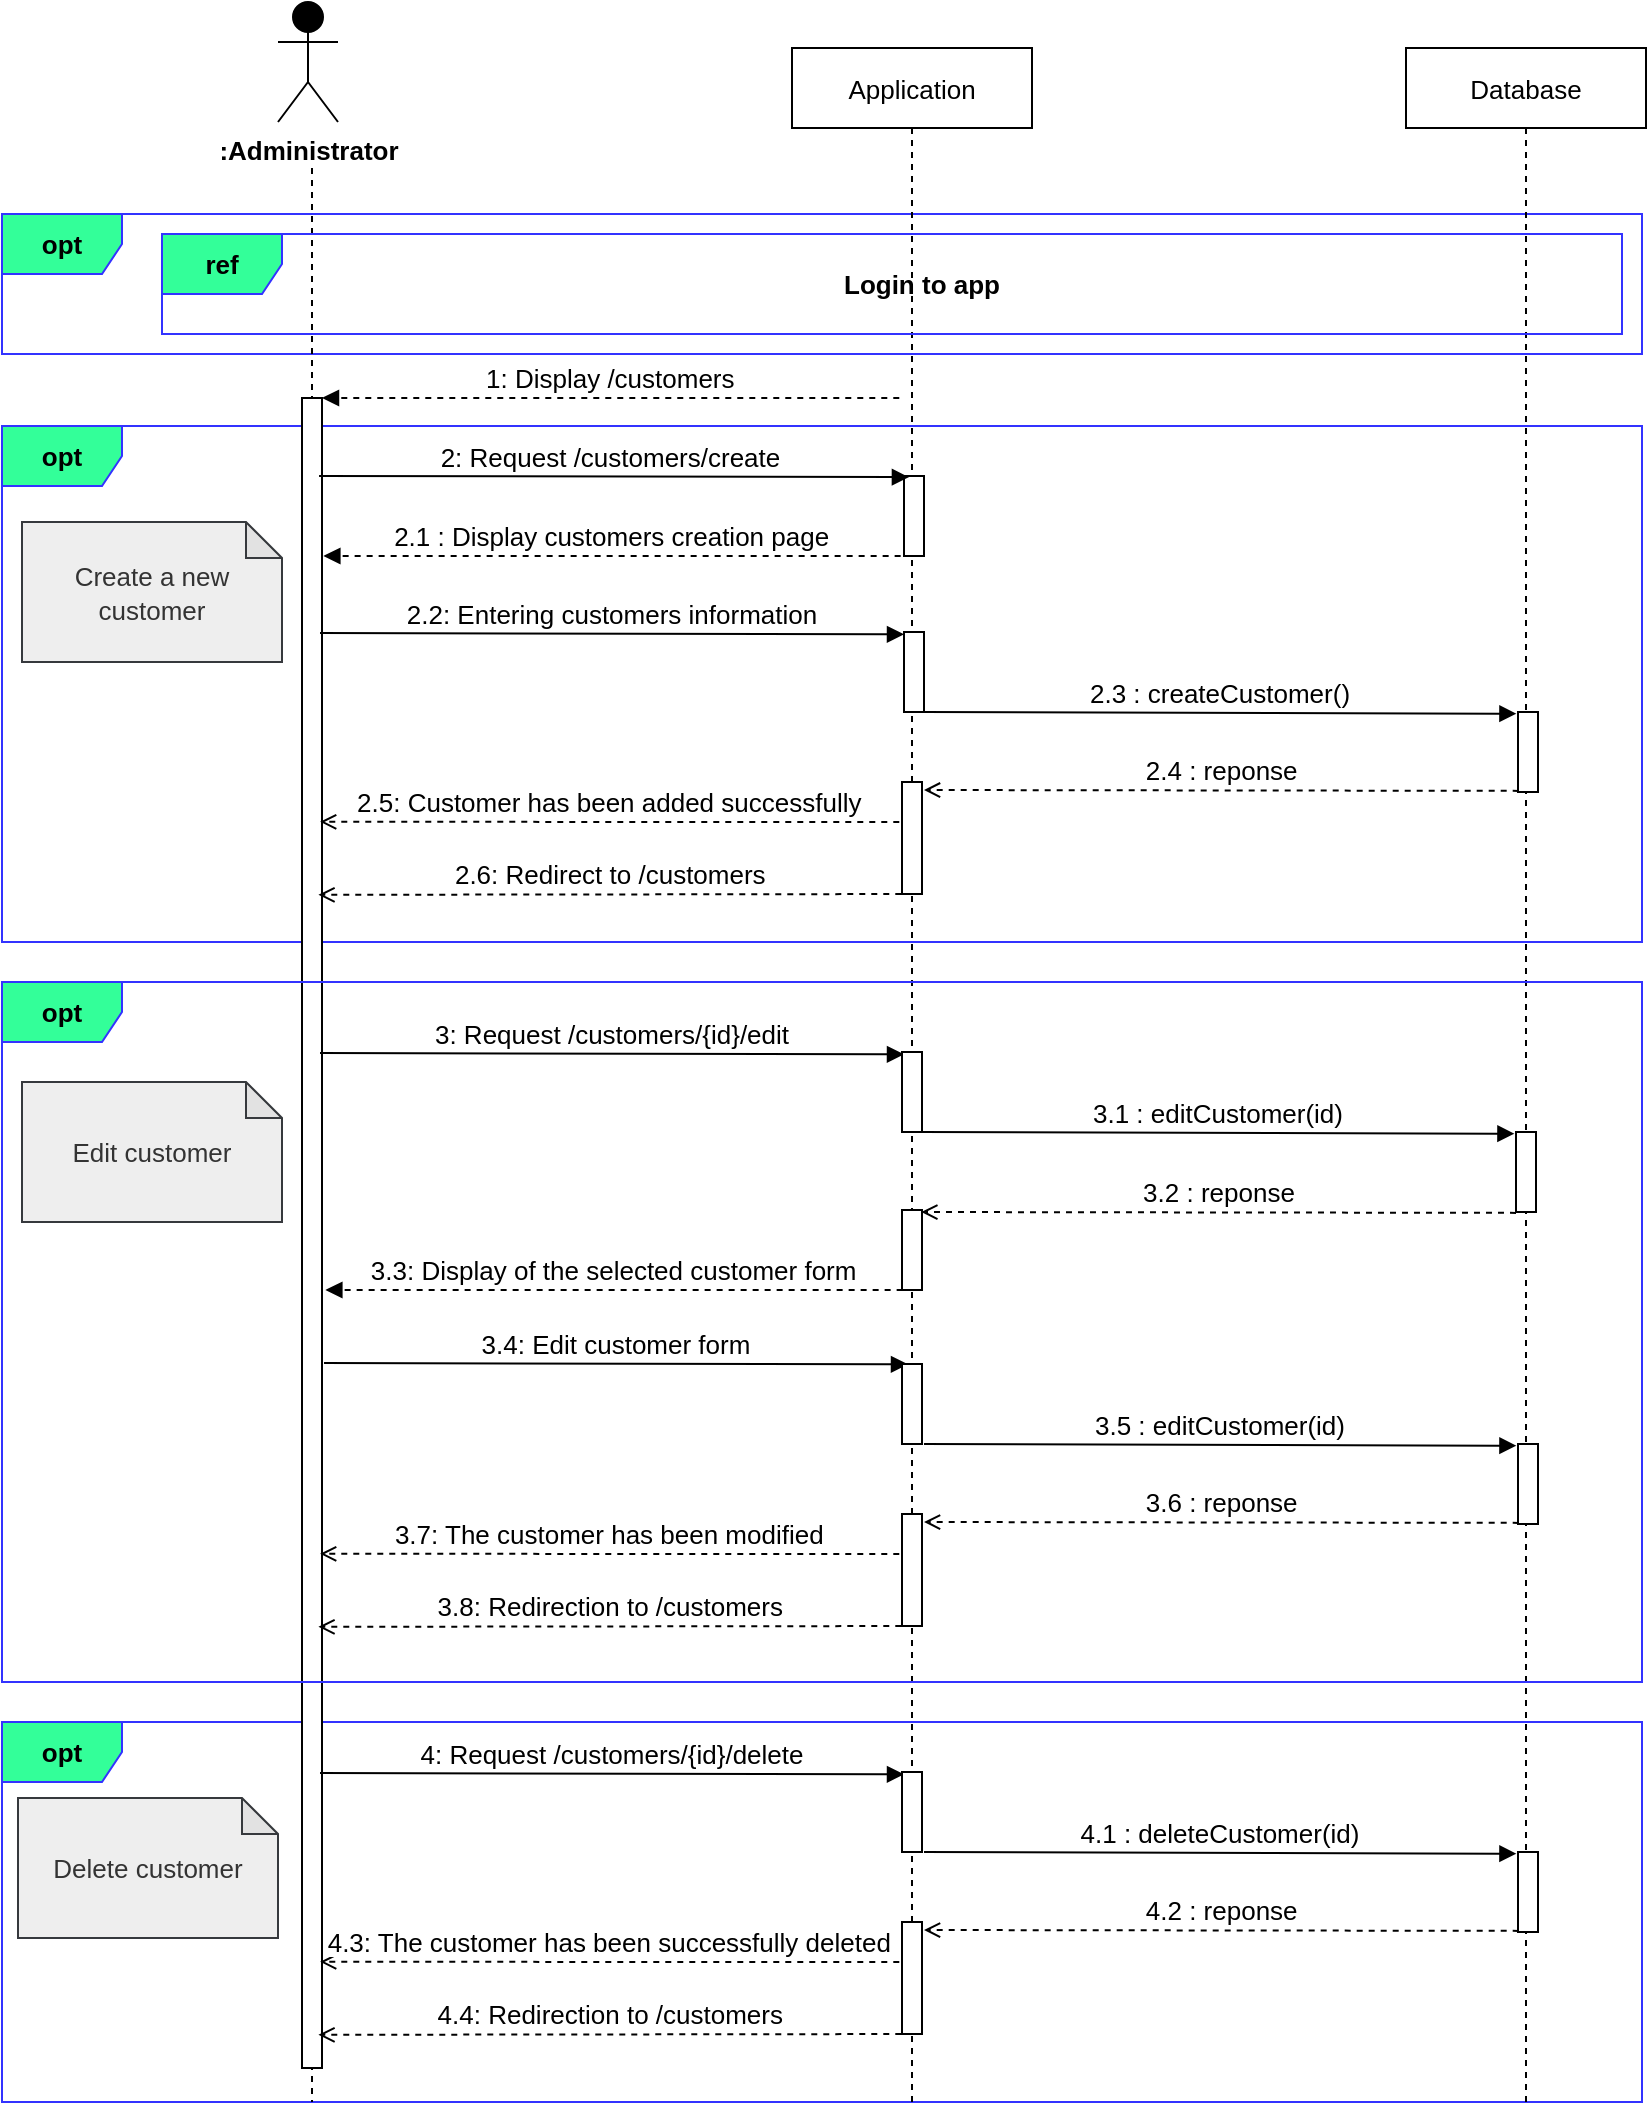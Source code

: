 <mxfile version="20.3.0" type="device" pages="5"><diagram name="ManageCustomers" id="95Zaw_LRYE3fTUTlThab"><mxGraphModel dx="1038" dy="641" grid="1" gridSize="10" guides="1" tooltips="1" connect="1" arrows="1" fold="1" page="1" pageScale="1" pageWidth="850" pageHeight="1100" math="0" shadow="0"><root><mxCell id="9u6O8RAJTP1Mcz8mnRfQ-0"/><mxCell id="9u6O8RAJTP1Mcz8mnRfQ-1" parent="9u6O8RAJTP1Mcz8mnRfQ-0"/><mxCell id="9u6O8RAJTP1Mcz8mnRfQ-2" value="&lt;b style=&quot;font-size: 13px&quot;&gt;opt&lt;/b&gt;" style="shape=umlFrame;whiteSpace=wrap;html=1;fontColor=#000000;strokeColor=#3333FF;fillColor=#33FF99;fontSize=13;" vertex="1" parent="9u6O8RAJTP1Mcz8mnRfQ-1"><mxGeometry x="20" y="900" width="820" height="190" as="geometry"/></mxCell><mxCell id="9u6O8RAJTP1Mcz8mnRfQ-3" value="&lt;b style=&quot;font-size: 13px&quot;&gt;opt&lt;/b&gt;" style="shape=umlFrame;whiteSpace=wrap;html=1;fontColor=#000000;strokeColor=#3333FF;fillColor=#33FF99;fontSize=13;" vertex="1" parent="9u6O8RAJTP1Mcz8mnRfQ-1"><mxGeometry x="20" y="252" width="820" height="258" as="geometry"/></mxCell><mxCell id="9u6O8RAJTP1Mcz8mnRfQ-4" value="&lt;b style=&quot;font-size: 13px&quot;&gt;opt&lt;/b&gt;" style="shape=umlFrame;whiteSpace=wrap;html=1;fontColor=#000000;strokeColor=#3333FF;fillColor=#33FF99;fontSize=13;" vertex="1" parent="9u6O8RAJTP1Mcz8mnRfQ-1"><mxGeometry x="20" y="146" width="820" height="70" as="geometry"/></mxCell><mxCell id="9u6O8RAJTP1Mcz8mnRfQ-5" value="Database" style="shape=umlLifeline;perimeter=lifelinePerimeter;container=1;collapsible=0;recursiveResize=0;rounded=0;shadow=0;strokeWidth=1;fontSize=13;" vertex="1" parent="9u6O8RAJTP1Mcz8mnRfQ-1"><mxGeometry x="722" y="63" width="120" height="1027" as="geometry"/></mxCell><mxCell id="9u6O8RAJTP1Mcz8mnRfQ-6" value="" style="points=[];perimeter=orthogonalPerimeter;rounded=0;shadow=0;strokeWidth=1;fontSize=13;" vertex="1" parent="9u6O8RAJTP1Mcz8mnRfQ-5"><mxGeometry x="56" y="332" width="10" height="40" as="geometry"/></mxCell><mxCell id="9u6O8RAJTP1Mcz8mnRfQ-7" value="" style="shape=umlLifeline;perimeter=lifelinePerimeter;container=1;collapsible=0;recursiveResize=0;rounded=0;shadow=0;strokeWidth=1;fillColor=none;strokeColor=default;fontColor=default;size=0;fontSize=13;" vertex="1" parent="9u6O8RAJTP1Mcz8mnRfQ-1"><mxGeometry x="105" y="123" width="140" height="967" as="geometry"/></mxCell><mxCell id="9u6O8RAJTP1Mcz8mnRfQ-8" value=":Administrator" style="shape=umlActor;verticalLabelPosition=bottom;verticalAlign=top;html=1;outlineConnect=0;fontColor=default;strokeColor=#000000;fillColor=#000000;fontStyle=1;fontSize=13;" vertex="1" parent="9u6O8RAJTP1Mcz8mnRfQ-7"><mxGeometry x="53" y="-83" width="30" height="60" as="geometry"/></mxCell><mxCell id="9u6O8RAJTP1Mcz8mnRfQ-9" value="" style="points=[];perimeter=orthogonalPerimeter;rounded=0;shadow=0;strokeWidth=1;fontSize=13;" vertex="1" parent="9u6O8RAJTP1Mcz8mnRfQ-7"><mxGeometry x="65" y="115" width="10" height="835" as="geometry"/></mxCell><mxCell id="9u6O8RAJTP1Mcz8mnRfQ-10" value="&lt;span style=&quot;color: rgb(51 , 51 , 51) ; font-size: 13px&quot;&gt;Delete customer&lt;/span&gt;" style="shape=note;whiteSpace=wrap;html=1;backgroundOutline=1;darkOpacity=0.05;fontSize=14;size=18;fillColor=#eeeeee;strokeColor=#36393d;fontStyle=0" vertex="1" parent="9u6O8RAJTP1Mcz8mnRfQ-7"><mxGeometry x="-77" y="815" width="130" height="70" as="geometry"/></mxCell><mxCell id="9u6O8RAJTP1Mcz8mnRfQ-11" value="Application" style="shape=umlLifeline;perimeter=lifelinePerimeter;container=1;collapsible=0;recursiveResize=0;rounded=0;shadow=0;strokeWidth=1;fontSize=13;" vertex="1" parent="9u6O8RAJTP1Mcz8mnRfQ-1"><mxGeometry x="415" y="63" width="120" height="1027" as="geometry"/></mxCell><mxCell id="9u6O8RAJTP1Mcz8mnRfQ-12" value="" style="points=[];perimeter=orthogonalPerimeter;rounded=0;shadow=0;strokeWidth=1;fontSize=13;" vertex="1" parent="9u6O8RAJTP1Mcz8mnRfQ-11"><mxGeometry x="56" y="292" width="10" height="40" as="geometry"/></mxCell><mxCell id="9u6O8RAJTP1Mcz8mnRfQ-13" value="" style="html=1;points=[];perimeter=orthogonalPerimeter;fontColor=default;strokeColor=default;fillColor=default;fontSize=13;" vertex="1" parent="9u6O8RAJTP1Mcz8mnRfQ-11"><mxGeometry x="55" y="367" width="10" height="56" as="geometry"/></mxCell><mxCell id="9u6O8RAJTP1Mcz8mnRfQ-14" value="2.2: Entering customers information" style="verticalAlign=bottom;endArrow=block;shadow=0;strokeWidth=1;entryX=0.2;entryY=0.061;entryDx=0;entryDy=0;entryPerimeter=0;fontSize=13;" edge="1" parent="9u6O8RAJTP1Mcz8mnRfQ-1"><mxGeometry relative="1" as="geometry"><mxPoint x="179" y="355.5" as="sourcePoint"/><mxPoint x="471" y="356.16" as="targetPoint"/></mxGeometry></mxCell><mxCell id="9u6O8RAJTP1Mcz8mnRfQ-15" value="" style="points=[];perimeter=orthogonalPerimeter;rounded=0;shadow=0;strokeWidth=1;fontSize=13;" vertex="1" parent="9u6O8RAJTP1Mcz8mnRfQ-1"><mxGeometry x="471" y="277" width="10" height="40" as="geometry"/></mxCell><mxCell id="9u6O8RAJTP1Mcz8mnRfQ-16" value="2: Request /customers/create " style="verticalAlign=bottom;endArrow=block;shadow=0;strokeWidth=1;entryX=-0.008;entryY=0.019;entryDx=0;entryDy=0;entryPerimeter=0;fontSize=13;" edge="1" parent="9u6O8RAJTP1Mcz8mnRfQ-1"><mxGeometry relative="1" as="geometry"><mxPoint x="178.54" y="277" as="sourcePoint"/><mxPoint x="473.46" y="277.57" as="targetPoint"/></mxGeometry></mxCell><mxCell id="9u6O8RAJTP1Mcz8mnRfQ-17" value="2.3 : createCustomer()" style="verticalAlign=bottom;endArrow=block;shadow=0;strokeWidth=1;entryX=-0.078;entryY=0.128;entryDx=0;entryDy=0;entryPerimeter=0;fontSize=13;" edge="1" parent="9u6O8RAJTP1Mcz8mnRfQ-1"><mxGeometry relative="1" as="geometry"><mxPoint x="481" y="395" as="sourcePoint"/><mxPoint x="777.22" y="395.84" as="targetPoint"/></mxGeometry></mxCell><mxCell id="9u6O8RAJTP1Mcz8mnRfQ-18" value="2.4 : reponse" style="verticalAlign=bottom;endArrow=open;shadow=0;strokeWidth=1;dashed=1;entryX=0.488;entryY=0.335;entryDx=0;entryDy=0;entryPerimeter=0;exitX=-0.033;exitY=0.242;exitDx=0;exitDy=0;exitPerimeter=0;endFill=0;fontSize=13;" edge="1" parent="9u6O8RAJTP1Mcz8mnRfQ-1"><mxGeometry relative="1" as="geometry"><mxPoint x="778.35" y="434.44" as="sourcePoint"/><mxPoint x="481" y="434" as="targetPoint"/></mxGeometry></mxCell><mxCell id="9u6O8RAJTP1Mcz8mnRfQ-19" value="2.5: Customer has been added successfully" style="verticalAlign=bottom;endArrow=open;shadow=0;strokeWidth=1;dashed=1;exitX=-0.008;exitY=0.979;exitDx=0;exitDy=0;exitPerimeter=0;entryX=0.529;entryY=0.57;entryDx=0;entryDy=0;entryPerimeter=0;endFill=0;fontSize=13;" edge="1" parent="9u6O8RAJTP1Mcz8mnRfQ-1"><mxGeometry relative="1" as="geometry"><mxPoint x="468.64" y="450.02" as="sourcePoint"/><mxPoint x="179.06" y="449.89" as="targetPoint"/></mxGeometry></mxCell><mxCell id="9u6O8RAJTP1Mcz8mnRfQ-20" value="2.6: Redirect to /customers" style="verticalAlign=bottom;endArrow=open;shadow=0;strokeWidth=1;dashed=1;exitX=-0.008;exitY=0.979;exitDx=0;exitDy=0;exitPerimeter=0;entryX=0.523;entryY=0.591;entryDx=0;entryDy=0;entryPerimeter=0;fontSize=13;endFill=0;" edge="1" parent="9u6O8RAJTP1Mcz8mnRfQ-1"><mxGeometry relative="1" as="geometry"><mxPoint x="469.64" y="486.02" as="sourcePoint"/><mxPoint x="178.22" y="486.407" as="targetPoint"/></mxGeometry></mxCell><mxCell id="9u6O8RAJTP1Mcz8mnRfQ-21" value="&lt;font color=&quot;#333333&quot;&gt;&lt;span style=&quot;font-size: 13px&quot;&gt;Create a new customer&lt;/span&gt;&lt;/font&gt;" style="shape=note;whiteSpace=wrap;html=1;backgroundOutline=1;darkOpacity=0.05;fontSize=14;size=18;fillColor=#eeeeee;strokeColor=#36393d;fontStyle=0" vertex="1" parent="9u6O8RAJTP1Mcz8mnRfQ-1"><mxGeometry x="30" y="300" width="130" height="70" as="geometry"/></mxCell><mxCell id="9u6O8RAJTP1Mcz8mnRfQ-22" value="2.1 : Display customers creation page" style="verticalAlign=bottom;endArrow=block;shadow=0;strokeWidth=1;dashed=1;exitX=-0.008;exitY=0.979;exitDx=0;exitDy=0;exitPerimeter=0;entryX=1.128;entryY=-0.021;entryDx=0;entryDy=0;entryPerimeter=0;fontSize=13;" edge="1" parent="9u6O8RAJTP1Mcz8mnRfQ-1"><mxGeometry relative="1" as="geometry"><mxPoint x="469.32" y="317.02" as="sourcePoint"/><mxPoint x="180.68" y="316.999" as="targetPoint"/></mxGeometry></mxCell><mxCell id="9u6O8RAJTP1Mcz8mnRfQ-23" value="&lt;b style=&quot;font-size: 13px;&quot;&gt;ref&lt;/b&gt;" style="shape=umlFrame;whiteSpace=wrap;html=1;fontColor=#000000;strokeColor=#3333FF;fillColor=#33FF99;fontSize=13;" vertex="1" parent="9u6O8RAJTP1Mcz8mnRfQ-1"><mxGeometry x="100" y="156" width="730" height="50" as="geometry"/></mxCell><mxCell id="9u6O8RAJTP1Mcz8mnRfQ-24" value="Login to app" style="text;html=1;align=center;verticalAlign=middle;whiteSpace=wrap;rounded=0;fontSize=13;fontStyle=1;fontColor=#000000;" vertex="1" parent="9u6O8RAJTP1Mcz8mnRfQ-1"><mxGeometry x="160" y="156" width="640" height="50" as="geometry"/></mxCell><mxCell id="9u6O8RAJTP1Mcz8mnRfQ-25" value="1: Display /customers" style="verticalAlign=bottom;endArrow=block;shadow=0;strokeWidth=1;dashed=1;exitX=-0.008;exitY=0.979;exitDx=0;exitDy=0;exitPerimeter=0;entryX=1.128;entryY=-0.021;entryDx=0;entryDy=0;entryPerimeter=0;fontSize=13;" edge="1" parent="9u6O8RAJTP1Mcz8mnRfQ-1"><mxGeometry relative="1" as="geometry"><mxPoint x="468.64" y="238.02" as="sourcePoint"/><mxPoint x="180.0" y="237.999" as="targetPoint"/></mxGeometry></mxCell><mxCell id="9u6O8RAJTP1Mcz8mnRfQ-26" value="&lt;b style=&quot;font-size: 13px&quot;&gt;opt&lt;/b&gt;" style="shape=umlFrame;whiteSpace=wrap;html=1;fontColor=#000000;strokeColor=#3333FF;fillColor=#33FF99;fontSize=13;" vertex="1" parent="9u6O8RAJTP1Mcz8mnRfQ-1"><mxGeometry x="20" y="530" width="820" height="350" as="geometry"/></mxCell><mxCell id="9u6O8RAJTP1Mcz8mnRfQ-27" value="" style="points=[];perimeter=orthogonalPerimeter;rounded=0;shadow=0;strokeWidth=1;fontSize=13;" vertex="1" parent="9u6O8RAJTP1Mcz8mnRfQ-1"><mxGeometry x="778" y="761" width="10" height="40" as="geometry"/></mxCell><mxCell id="9u6O8RAJTP1Mcz8mnRfQ-28" value="" style="html=1;points=[];perimeter=orthogonalPerimeter;fontColor=default;strokeColor=default;fillColor=default;fontSize=13;" vertex="1" parent="9u6O8RAJTP1Mcz8mnRfQ-1"><mxGeometry x="470" y="796" width="10" height="56" as="geometry"/></mxCell><mxCell id="9u6O8RAJTP1Mcz8mnRfQ-29" value="3: Request /customers/{id}/edit" style="verticalAlign=bottom;endArrow=block;shadow=0;strokeWidth=1;entryX=0.2;entryY=0.061;entryDx=0;entryDy=0;entryPerimeter=0;fontSize=13;" edge="1" parent="9u6O8RAJTP1Mcz8mnRfQ-1"><mxGeometry relative="1" as="geometry"><mxPoint x="179" y="565.5" as="sourcePoint"/><mxPoint x="471" y="566.16" as="targetPoint"/></mxGeometry></mxCell><mxCell id="9u6O8RAJTP1Mcz8mnRfQ-30" value="3.5 : editCustomer(id)" style="verticalAlign=bottom;endArrow=block;shadow=0;strokeWidth=1;entryX=-0.078;entryY=0.128;entryDx=0;entryDy=0;entryPerimeter=0;fontSize=13;" edge="1" parent="9u6O8RAJTP1Mcz8mnRfQ-1"><mxGeometry relative="1" as="geometry"><mxPoint x="481" y="761" as="sourcePoint"/><mxPoint x="777.22" y="761.84" as="targetPoint"/></mxGeometry></mxCell><mxCell id="9u6O8RAJTP1Mcz8mnRfQ-31" value="3.6 : reponse" style="verticalAlign=bottom;endArrow=open;shadow=0;strokeWidth=1;dashed=1;entryX=0.488;entryY=0.335;entryDx=0;entryDy=0;entryPerimeter=0;exitX=-0.033;exitY=0.242;exitDx=0;exitDy=0;exitPerimeter=0;endFill=0;fontSize=13;" edge="1" parent="9u6O8RAJTP1Mcz8mnRfQ-1"><mxGeometry relative="1" as="geometry"><mxPoint x="778.35" y="800.44" as="sourcePoint"/><mxPoint x="481" y="800" as="targetPoint"/></mxGeometry></mxCell><mxCell id="9u6O8RAJTP1Mcz8mnRfQ-32" value="3.7: The customer has been modified" style="verticalAlign=bottom;endArrow=open;shadow=0;strokeWidth=1;dashed=1;exitX=-0.008;exitY=0.979;exitDx=0;exitDy=0;exitPerimeter=0;entryX=0.529;entryY=0.57;entryDx=0;entryDy=0;entryPerimeter=0;endFill=0;fontSize=13;" edge="1" parent="9u6O8RAJTP1Mcz8mnRfQ-1"><mxGeometry relative="1" as="geometry"><mxPoint x="468.64" y="816.02" as="sourcePoint"/><mxPoint x="179.06" y="815.89" as="targetPoint"/></mxGeometry></mxCell><mxCell id="9u6O8RAJTP1Mcz8mnRfQ-33" value="3.8: Redirection to /customers" style="verticalAlign=bottom;endArrow=open;shadow=0;strokeWidth=1;dashed=1;exitX=-0.008;exitY=0.979;exitDx=0;exitDy=0;exitPerimeter=0;entryX=0.523;entryY=0.591;entryDx=0;entryDy=0;entryPerimeter=0;fontSize=13;endFill=0;" edge="1" parent="9u6O8RAJTP1Mcz8mnRfQ-1"><mxGeometry relative="1" as="geometry"><mxPoint x="469.64" y="852.02" as="sourcePoint"/><mxPoint x="178.22" y="852.407" as="targetPoint"/></mxGeometry></mxCell><mxCell id="9u6O8RAJTP1Mcz8mnRfQ-34" value="&lt;span style=&quot;color: rgb(51 , 51 , 51) ; font-size: 13px&quot;&gt;Edit customer&lt;/span&gt;" style="shape=note;whiteSpace=wrap;html=1;backgroundOutline=1;darkOpacity=0.05;fontSize=14;size=18;fillColor=#eeeeee;strokeColor=#36393d;fontStyle=0" vertex="1" parent="9u6O8RAJTP1Mcz8mnRfQ-1"><mxGeometry x="30" y="580" width="130" height="70" as="geometry"/></mxCell><mxCell id="9u6O8RAJTP1Mcz8mnRfQ-35" value="3.3: Display of the selected customer form" style="verticalAlign=bottom;endArrow=block;shadow=0;strokeWidth=1;dashed=1;exitX=-0.008;exitY=0.979;exitDx=0;exitDy=0;exitPerimeter=0;entryX=1.128;entryY=-0.021;entryDx=0;entryDy=0;entryPerimeter=0;fontSize=13;" edge="1" parent="9u6O8RAJTP1Mcz8mnRfQ-1"><mxGeometry relative="1" as="geometry"><mxPoint x="470.32" y="684.02" as="sourcePoint"/><mxPoint x="181.68" y="683.999" as="targetPoint"/></mxGeometry></mxCell><mxCell id="9u6O8RAJTP1Mcz8mnRfQ-36" value="3.4: Edit customer form" style="verticalAlign=bottom;endArrow=block;shadow=0;strokeWidth=1;entryX=0.2;entryY=0.061;entryDx=0;entryDy=0;entryPerimeter=0;fontSize=13;" edge="1" parent="9u6O8RAJTP1Mcz8mnRfQ-1"><mxGeometry relative="1" as="geometry"><mxPoint x="181" y="720.5" as="sourcePoint"/><mxPoint x="473" y="721.16" as="targetPoint"/></mxGeometry></mxCell><mxCell id="9u6O8RAJTP1Mcz8mnRfQ-37" value="" style="points=[];perimeter=orthogonalPerimeter;rounded=0;shadow=0;strokeWidth=1;fontSize=13;" vertex="1" parent="9u6O8RAJTP1Mcz8mnRfQ-1"><mxGeometry x="470" y="565" width="10" height="40" as="geometry"/></mxCell><mxCell id="9u6O8RAJTP1Mcz8mnRfQ-38" value="" style="points=[];perimeter=orthogonalPerimeter;rounded=0;shadow=0;strokeWidth=1;fontSize=13;" vertex="1" parent="9u6O8RAJTP1Mcz8mnRfQ-1"><mxGeometry x="470" y="721" width="10" height="40" as="geometry"/></mxCell><mxCell id="9u6O8RAJTP1Mcz8mnRfQ-39" value="" style="points=[];perimeter=orthogonalPerimeter;rounded=0;shadow=0;strokeWidth=1;fontSize=13;" vertex="1" parent="9u6O8RAJTP1Mcz8mnRfQ-1"><mxGeometry x="778" y="965" width="10" height="40" as="geometry"/></mxCell><mxCell id="9u6O8RAJTP1Mcz8mnRfQ-40" value="" style="html=1;points=[];perimeter=orthogonalPerimeter;fontColor=default;strokeColor=default;fillColor=default;fontSize=13;" vertex="1" parent="9u6O8RAJTP1Mcz8mnRfQ-1"><mxGeometry x="470" y="1000" width="10" height="56" as="geometry"/></mxCell><mxCell id="9u6O8RAJTP1Mcz8mnRfQ-41" value="4: Request /customers/{id}/delete" style="verticalAlign=bottom;endArrow=block;shadow=0;strokeWidth=1;entryX=0.2;entryY=0.061;entryDx=0;entryDy=0;entryPerimeter=0;fontSize=13;" edge="1" parent="9u6O8RAJTP1Mcz8mnRfQ-1"><mxGeometry relative="1" as="geometry"><mxPoint x="179" y="925.5" as="sourcePoint"/><mxPoint x="471" y="926.16" as="targetPoint"/></mxGeometry></mxCell><mxCell id="9u6O8RAJTP1Mcz8mnRfQ-42" value="4.1 : deleteCustomer(id)" style="verticalAlign=bottom;endArrow=block;shadow=0;strokeWidth=1;entryX=-0.078;entryY=0.128;entryDx=0;entryDy=0;entryPerimeter=0;fontSize=13;" edge="1" parent="9u6O8RAJTP1Mcz8mnRfQ-1"><mxGeometry relative="1" as="geometry"><mxPoint x="481" y="965" as="sourcePoint"/><mxPoint x="777.22" y="965.84" as="targetPoint"/></mxGeometry></mxCell><mxCell id="9u6O8RAJTP1Mcz8mnRfQ-43" value="4.2 : reponse" style="verticalAlign=bottom;endArrow=open;shadow=0;strokeWidth=1;dashed=1;entryX=0.488;entryY=0.335;entryDx=0;entryDy=0;entryPerimeter=0;exitX=-0.033;exitY=0.242;exitDx=0;exitDy=0;exitPerimeter=0;endFill=0;fontSize=13;" edge="1" parent="9u6O8RAJTP1Mcz8mnRfQ-1"><mxGeometry relative="1" as="geometry"><mxPoint x="778.35" y="1004.44" as="sourcePoint"/><mxPoint x="481" y="1004" as="targetPoint"/></mxGeometry></mxCell><mxCell id="9u6O8RAJTP1Mcz8mnRfQ-44" value="4.3: The customer has been successfully deleted" style="verticalAlign=bottom;endArrow=open;shadow=0;strokeWidth=1;dashed=1;exitX=-0.008;exitY=0.979;exitDx=0;exitDy=0;exitPerimeter=0;entryX=0.529;entryY=0.57;entryDx=0;entryDy=0;entryPerimeter=0;endFill=0;fontSize=13;" edge="1" parent="9u6O8RAJTP1Mcz8mnRfQ-1"><mxGeometry relative="1" as="geometry"><mxPoint x="468.64" y="1020.02" as="sourcePoint"/><mxPoint x="179.06" y="1019.89" as="targetPoint"/></mxGeometry></mxCell><mxCell id="9u6O8RAJTP1Mcz8mnRfQ-45" value="4.4: Redirection to /customers" style="verticalAlign=bottom;endArrow=open;shadow=0;strokeWidth=1;dashed=1;exitX=-0.008;exitY=0.979;exitDx=0;exitDy=0;exitPerimeter=0;entryX=0.523;entryY=0.591;entryDx=0;entryDy=0;entryPerimeter=0;fontSize=13;endFill=0;" edge="1" parent="9u6O8RAJTP1Mcz8mnRfQ-1"><mxGeometry relative="1" as="geometry"><mxPoint x="469.64" y="1056.02" as="sourcePoint"/><mxPoint x="178.22" y="1056.407" as="targetPoint"/></mxGeometry></mxCell><mxCell id="9u6O8RAJTP1Mcz8mnRfQ-46" value="" style="points=[];perimeter=orthogonalPerimeter;rounded=0;shadow=0;strokeWidth=1;fontSize=13;" vertex="1" parent="9u6O8RAJTP1Mcz8mnRfQ-1"><mxGeometry x="470" y="925" width="10" height="40" as="geometry"/></mxCell><mxCell id="9u6O8RAJTP1Mcz8mnRfQ-47" value="3.1 : editCustomer(id)" style="verticalAlign=bottom;endArrow=block;shadow=0;strokeWidth=1;entryX=-0.078;entryY=0.128;entryDx=0;entryDy=0;entryPerimeter=0;fontSize=13;" edge="1" parent="9u6O8RAJTP1Mcz8mnRfQ-1"><mxGeometry relative="1" as="geometry"><mxPoint x="480" y="605" as="sourcePoint"/><mxPoint x="776.22" y="605.84" as="targetPoint"/></mxGeometry></mxCell><mxCell id="9u6O8RAJTP1Mcz8mnRfQ-48" value="" style="points=[];perimeter=orthogonalPerimeter;rounded=0;shadow=0;strokeWidth=1;fontSize=13;" vertex="1" parent="9u6O8RAJTP1Mcz8mnRfQ-1"><mxGeometry x="777" y="605" width="10" height="40" as="geometry"/></mxCell><mxCell id="9u6O8RAJTP1Mcz8mnRfQ-49" value="3.2 : reponse" style="verticalAlign=bottom;endArrow=open;shadow=0;strokeWidth=1;dashed=1;entryX=0.488;entryY=0.335;entryDx=0;entryDy=0;entryPerimeter=0;exitX=-0.033;exitY=0.242;exitDx=0;exitDy=0;exitPerimeter=0;endFill=0;fontSize=13;" edge="1" parent="9u6O8RAJTP1Mcz8mnRfQ-1"><mxGeometry relative="1" as="geometry"><mxPoint x="777.0" y="645.44" as="sourcePoint"/><mxPoint x="479.65" y="645" as="targetPoint"/></mxGeometry></mxCell><mxCell id="9u6O8RAJTP1Mcz8mnRfQ-50" value="" style="points=[];perimeter=orthogonalPerimeter;rounded=0;shadow=0;strokeWidth=1;fontSize=13;" vertex="1" parent="9u6O8RAJTP1Mcz8mnRfQ-1"><mxGeometry x="470" y="644" width="10" height="40" as="geometry"/></mxCell></root></mxGraphModel></diagram><diagram name="ManageUsers" id="Ibj45sLowmedApP-UMXx"><mxGraphModel dx="1038" dy="641" grid="1" gridSize="10" guides="1" tooltips="1" connect="1" arrows="1" fold="1" page="1" pageScale="1" pageWidth="850" pageHeight="1100" math="0" shadow="0"><root><mxCell id="9GCoGPXorBSBCeGjsQt8-0"/><mxCell id="9GCoGPXorBSBCeGjsQt8-1" parent="9GCoGPXorBSBCeGjsQt8-0"/><mxCell id="9GCoGPXorBSBCeGjsQt8-78" value="&lt;b style=&quot;font-size: 13px&quot;&gt;opt&lt;/b&gt;" style="shape=umlFrame;whiteSpace=wrap;html=1;fontColor=#000000;strokeColor=#3333FF;fillColor=#33FF99;fontSize=13;" parent="9GCoGPXorBSBCeGjsQt8-1" vertex="1"><mxGeometry x="20" y="900" width="820" height="190" as="geometry"/></mxCell><mxCell id="9GCoGPXorBSBCeGjsQt8-60" value="&lt;b style=&quot;font-size: 13px&quot;&gt;opt&lt;/b&gt;" style="shape=umlFrame;whiteSpace=wrap;html=1;fontColor=#000000;strokeColor=#3333FF;fillColor=#33FF99;fontSize=13;" parent="9GCoGPXorBSBCeGjsQt8-1" vertex="1"><mxGeometry x="20" y="252" width="820" height="258" as="geometry"/></mxCell><mxCell id="9GCoGPXorBSBCeGjsQt8-3" value="&lt;b style=&quot;font-size: 13px&quot;&gt;opt&lt;/b&gt;" style="shape=umlFrame;whiteSpace=wrap;html=1;fontColor=#000000;strokeColor=#3333FF;fillColor=#33FF99;fontSize=13;" parent="9GCoGPXorBSBCeGjsQt8-1" vertex="1"><mxGeometry x="20" y="146" width="820" height="70" as="geometry"/></mxCell><mxCell id="9GCoGPXorBSBCeGjsQt8-5" value="Database" style="shape=umlLifeline;perimeter=lifelinePerimeter;container=1;collapsible=0;recursiveResize=0;rounded=0;shadow=0;strokeWidth=1;fontSize=13;" parent="9GCoGPXorBSBCeGjsQt8-1" vertex="1"><mxGeometry x="722" y="63" width="120" height="1027" as="geometry"/></mxCell><mxCell id="9GCoGPXorBSBCeGjsQt8-6" value="" style="points=[];perimeter=orthogonalPerimeter;rounded=0;shadow=0;strokeWidth=1;fontSize=13;" parent="9GCoGPXorBSBCeGjsQt8-5" vertex="1"><mxGeometry x="56" y="332" width="10" height="40" as="geometry"/></mxCell><mxCell id="9GCoGPXorBSBCeGjsQt8-8" value="" style="shape=umlLifeline;perimeter=lifelinePerimeter;container=1;collapsible=0;recursiveResize=0;rounded=0;shadow=0;strokeWidth=1;fillColor=none;strokeColor=default;fontColor=default;size=0;fontSize=13;" parent="9GCoGPXorBSBCeGjsQt8-1" vertex="1"><mxGeometry x="105" y="123" width="140" height="967" as="geometry"/></mxCell><mxCell id="9GCoGPXorBSBCeGjsQt8-9" value=":Administrator" style="shape=umlActor;verticalLabelPosition=bottom;verticalAlign=top;html=1;outlineConnect=0;fontColor=default;strokeColor=#000000;fillColor=#000000;fontStyle=1;fontSize=13;" parent="9GCoGPXorBSBCeGjsQt8-8" vertex="1"><mxGeometry x="53" y="-83" width="30" height="60" as="geometry"/></mxCell><mxCell id="9GCoGPXorBSBCeGjsQt8-59" value="" style="points=[];perimeter=orthogonalPerimeter;rounded=0;shadow=0;strokeWidth=1;fontSize=13;" parent="9GCoGPXorBSBCeGjsQt8-8" vertex="1"><mxGeometry x="65" y="115" width="10" height="835" as="geometry"/></mxCell><mxCell id="9GCoGPXorBSBCeGjsQt8-88" value="&lt;span style=&quot;color: rgb(51 , 51 , 51) ; font-size: 13px&quot;&gt;Delete user&lt;/span&gt;" style="shape=note;whiteSpace=wrap;html=1;backgroundOutline=1;darkOpacity=0.05;fontSize=14;size=18;fillColor=#eeeeee;strokeColor=#36393d;fontStyle=0" parent="9GCoGPXorBSBCeGjsQt8-8" vertex="1"><mxGeometry x="-77" y="815" width="130" height="70" as="geometry"/></mxCell><mxCell id="9GCoGPXorBSBCeGjsQt8-12" value="Application" style="shape=umlLifeline;perimeter=lifelinePerimeter;container=1;collapsible=0;recursiveResize=0;rounded=0;shadow=0;strokeWidth=1;fontSize=13;" parent="9GCoGPXorBSBCeGjsQt8-1" vertex="1"><mxGeometry x="415" y="63" width="120" height="1027" as="geometry"/></mxCell><mxCell id="9GCoGPXorBSBCeGjsQt8-13" value="" style="points=[];perimeter=orthogonalPerimeter;rounded=0;shadow=0;strokeWidth=1;fontSize=13;" parent="9GCoGPXorBSBCeGjsQt8-12" vertex="1"><mxGeometry x="56" y="292" width="10" height="40" as="geometry"/></mxCell><mxCell id="9GCoGPXorBSBCeGjsQt8-14" value="" style="html=1;points=[];perimeter=orthogonalPerimeter;fontColor=default;strokeColor=default;fillColor=default;fontSize=13;" parent="9GCoGPXorBSBCeGjsQt8-12" vertex="1"><mxGeometry x="55" y="367" width="10" height="56" as="geometry"/></mxCell><mxCell id="9GCoGPXorBSBCeGjsQt8-17" value="2.2: Entering users information" style="verticalAlign=bottom;endArrow=block;shadow=0;strokeWidth=1;entryX=0.2;entryY=0.061;entryDx=0;entryDy=0;entryPerimeter=0;fontSize=13;" parent="9GCoGPXorBSBCeGjsQt8-1" edge="1"><mxGeometry relative="1" as="geometry"><mxPoint x="179" y="355.5" as="sourcePoint"/><mxPoint x="471" y="356.16" as="targetPoint"/></mxGeometry></mxCell><mxCell id="9GCoGPXorBSBCeGjsQt8-19" value="" style="points=[];perimeter=orthogonalPerimeter;rounded=0;shadow=0;strokeWidth=1;fontSize=13;" parent="9GCoGPXorBSBCeGjsQt8-1" vertex="1"><mxGeometry x="471" y="277" width="10" height="40" as="geometry"/></mxCell><mxCell id="9GCoGPXorBSBCeGjsQt8-20" value="2: Request /users/create " style="verticalAlign=bottom;endArrow=block;shadow=0;strokeWidth=1;entryX=-0.008;entryY=0.019;entryDx=0;entryDy=0;entryPerimeter=0;fontSize=13;" parent="9GCoGPXorBSBCeGjsQt8-1" edge="1"><mxGeometry relative="1" as="geometry"><mxPoint x="178.54" y="277" as="sourcePoint"/><mxPoint x="473.46" y="277.57" as="targetPoint"/></mxGeometry></mxCell><mxCell id="9GCoGPXorBSBCeGjsQt8-21" value="2.3 : createUser()" style="verticalAlign=bottom;endArrow=block;shadow=0;strokeWidth=1;entryX=-0.078;entryY=0.128;entryDx=0;entryDy=0;entryPerimeter=0;fontSize=13;" parent="9GCoGPXorBSBCeGjsQt8-1" edge="1"><mxGeometry relative="1" as="geometry"><mxPoint x="481" y="395" as="sourcePoint"/><mxPoint x="777.22" y="395.84" as="targetPoint"/></mxGeometry></mxCell><mxCell id="9GCoGPXorBSBCeGjsQt8-23" value="2.4 : reponse" style="verticalAlign=bottom;endArrow=open;shadow=0;strokeWidth=1;dashed=1;entryX=0.488;entryY=0.335;entryDx=0;entryDy=0;entryPerimeter=0;exitX=-0.033;exitY=0.242;exitDx=0;exitDy=0;exitPerimeter=0;endFill=0;fontSize=13;" parent="9GCoGPXorBSBCeGjsQt8-1" edge="1"><mxGeometry relative="1" as="geometry"><mxPoint x="778.35" y="434.44" as="sourcePoint"/><mxPoint x="481" y="434" as="targetPoint"/></mxGeometry></mxCell><mxCell id="9GCoGPXorBSBCeGjsQt8-24" value="2.5: User has been added successfully" style="verticalAlign=bottom;endArrow=open;shadow=0;strokeWidth=1;dashed=1;exitX=-0.008;exitY=0.979;exitDx=0;exitDy=0;exitPerimeter=0;entryX=0.529;entryY=0.57;entryDx=0;entryDy=0;entryPerimeter=0;endFill=0;fontSize=13;" parent="9GCoGPXorBSBCeGjsQt8-1" edge="1"><mxGeometry relative="1" as="geometry"><mxPoint x="468.64" y="450.02" as="sourcePoint"/><mxPoint x="179.06" y="449.89" as="targetPoint"/></mxGeometry></mxCell><mxCell id="9GCoGPXorBSBCeGjsQt8-25" value="2.6: Redirect to /users" style="verticalAlign=bottom;endArrow=open;shadow=0;strokeWidth=1;dashed=1;exitX=-0.008;exitY=0.979;exitDx=0;exitDy=0;exitPerimeter=0;entryX=0.523;entryY=0.591;entryDx=0;entryDy=0;entryPerimeter=0;fontSize=13;endFill=0;" parent="9GCoGPXorBSBCeGjsQt8-1" edge="1"><mxGeometry relative="1" as="geometry"><mxPoint x="469.64" y="486.02" as="sourcePoint"/><mxPoint x="178.22" y="486.407" as="targetPoint"/></mxGeometry></mxCell><mxCell id="9GCoGPXorBSBCeGjsQt8-27" value="&lt;font color=&quot;#333333&quot;&gt;&lt;span style=&quot;font-size: 13px&quot;&gt;Create a new user&lt;/span&gt;&lt;/font&gt;" style="shape=note;whiteSpace=wrap;html=1;backgroundOutline=1;darkOpacity=0.05;fontSize=14;size=18;fillColor=#eeeeee;strokeColor=#36393d;fontStyle=0" parent="9GCoGPXorBSBCeGjsQt8-1" vertex="1"><mxGeometry x="30" y="300" width="130" height="70" as="geometry"/></mxCell><mxCell id="9GCoGPXorBSBCeGjsQt8-28" value="2.1 : Display users creation page" style="verticalAlign=bottom;endArrow=block;shadow=0;strokeWidth=1;dashed=1;exitX=-0.008;exitY=0.979;exitDx=0;exitDy=0;exitPerimeter=0;entryX=1.128;entryY=-0.021;entryDx=0;entryDy=0;entryPerimeter=0;fontSize=13;" parent="9GCoGPXorBSBCeGjsQt8-1" edge="1"><mxGeometry relative="1" as="geometry"><mxPoint x="469.32" y="317.02" as="sourcePoint"/><mxPoint x="180.68" y="316.999" as="targetPoint"/></mxGeometry></mxCell><mxCell id="9GCoGPXorBSBCeGjsQt8-31" value="&lt;b style=&quot;font-size: 13px;&quot;&gt;ref&lt;/b&gt;" style="shape=umlFrame;whiteSpace=wrap;html=1;fontColor=#000000;strokeColor=#3333FF;fillColor=#33FF99;fontSize=13;" parent="9GCoGPXorBSBCeGjsQt8-1" vertex="1"><mxGeometry x="100" y="156" width="730" height="50" as="geometry"/></mxCell><mxCell id="9GCoGPXorBSBCeGjsQt8-32" value="Login to app" style="text;html=1;align=center;verticalAlign=middle;whiteSpace=wrap;rounded=0;fontSize=13;fontStyle=1;fontColor=#000000;" parent="9GCoGPXorBSBCeGjsQt8-1" vertex="1"><mxGeometry x="160" y="156" width="640" height="50" as="geometry"/></mxCell><mxCell id="9GCoGPXorBSBCeGjsQt8-58" value="1: Display /users" style="verticalAlign=bottom;endArrow=block;shadow=0;strokeWidth=1;dashed=1;exitX=-0.008;exitY=0.979;exitDx=0;exitDy=0;exitPerimeter=0;entryX=1.128;entryY=-0.021;entryDx=0;entryDy=0;entryPerimeter=0;fontSize=13;" parent="9GCoGPXorBSBCeGjsQt8-1" edge="1"><mxGeometry relative="1" as="geometry"><mxPoint x="468.64" y="238.02" as="sourcePoint"/><mxPoint x="180.0" y="237.999" as="targetPoint"/></mxGeometry></mxCell><mxCell id="9GCoGPXorBSBCeGjsQt8-61" value="&lt;b style=&quot;font-size: 13px&quot;&gt;opt&lt;/b&gt;" style="shape=umlFrame;whiteSpace=wrap;html=1;fontColor=#000000;strokeColor=#3333FF;fillColor=#33FF99;fontSize=13;" parent="9GCoGPXorBSBCeGjsQt8-1" vertex="1"><mxGeometry x="20" y="530" width="820" height="350" as="geometry"/></mxCell><mxCell id="9GCoGPXorBSBCeGjsQt8-62" value="" style="points=[];perimeter=orthogonalPerimeter;rounded=0;shadow=0;strokeWidth=1;fontSize=13;" parent="9GCoGPXorBSBCeGjsQt8-1" vertex="1"><mxGeometry x="778" y="761" width="10" height="40" as="geometry"/></mxCell><mxCell id="9GCoGPXorBSBCeGjsQt8-64" value="" style="html=1;points=[];perimeter=orthogonalPerimeter;fontColor=default;strokeColor=default;fillColor=default;fontSize=13;" parent="9GCoGPXorBSBCeGjsQt8-1" vertex="1"><mxGeometry x="470" y="796" width="10" height="56" as="geometry"/></mxCell><mxCell id="9GCoGPXorBSBCeGjsQt8-65" value="3: Request /users/{id}/edit" style="verticalAlign=bottom;endArrow=block;shadow=0;strokeWidth=1;entryX=0.2;entryY=0.061;entryDx=0;entryDy=0;entryPerimeter=0;fontSize=13;" parent="9GCoGPXorBSBCeGjsQt8-1" edge="1"><mxGeometry relative="1" as="geometry"><mxPoint x="179" y="565.5" as="sourcePoint"/><mxPoint x="471" y="566.16" as="targetPoint"/></mxGeometry></mxCell><mxCell id="9GCoGPXorBSBCeGjsQt8-68" value="3.5 : editUser(id)" style="verticalAlign=bottom;endArrow=block;shadow=0;strokeWidth=1;entryX=-0.078;entryY=0.128;entryDx=0;entryDy=0;entryPerimeter=0;fontSize=13;" parent="9GCoGPXorBSBCeGjsQt8-1" edge="1"><mxGeometry relative="1" as="geometry"><mxPoint x="481" y="761" as="sourcePoint"/><mxPoint x="777.22" y="761.84" as="targetPoint"/></mxGeometry></mxCell><mxCell id="9GCoGPXorBSBCeGjsQt8-69" value="3.6 : reponse" style="verticalAlign=bottom;endArrow=open;shadow=0;strokeWidth=1;dashed=1;entryX=0.488;entryY=0.335;entryDx=0;entryDy=0;entryPerimeter=0;exitX=-0.033;exitY=0.242;exitDx=0;exitDy=0;exitPerimeter=0;endFill=0;fontSize=13;" parent="9GCoGPXorBSBCeGjsQt8-1" edge="1"><mxGeometry relative="1" as="geometry"><mxPoint x="778.35" y="800.44" as="sourcePoint"/><mxPoint x="481" y="800" as="targetPoint"/></mxGeometry></mxCell><mxCell id="9GCoGPXorBSBCeGjsQt8-70" value="3.7: The user has been modified" style="verticalAlign=bottom;endArrow=open;shadow=0;strokeWidth=1;dashed=1;exitX=-0.008;exitY=0.979;exitDx=0;exitDy=0;exitPerimeter=0;entryX=0.529;entryY=0.57;entryDx=0;entryDy=0;entryPerimeter=0;endFill=0;fontSize=13;" parent="9GCoGPXorBSBCeGjsQt8-1" edge="1"><mxGeometry relative="1" as="geometry"><mxPoint x="468.64" y="816.02" as="sourcePoint"/><mxPoint x="179.06" y="815.89" as="targetPoint"/></mxGeometry></mxCell><mxCell id="9GCoGPXorBSBCeGjsQt8-71" value="3.8: Redirection to /users" style="verticalAlign=bottom;endArrow=open;shadow=0;strokeWidth=1;dashed=1;exitX=-0.008;exitY=0.979;exitDx=0;exitDy=0;exitPerimeter=0;entryX=0.523;entryY=0.591;entryDx=0;entryDy=0;entryPerimeter=0;fontSize=13;endFill=0;" parent="9GCoGPXorBSBCeGjsQt8-1" edge="1"><mxGeometry relative="1" as="geometry"><mxPoint x="469.64" y="852.02" as="sourcePoint"/><mxPoint x="178.22" y="852.407" as="targetPoint"/></mxGeometry></mxCell><mxCell id="9GCoGPXorBSBCeGjsQt8-72" value="&lt;span style=&quot;color: rgb(51 , 51 , 51) ; font-size: 13px&quot;&gt;Edit user&lt;/span&gt;" style="shape=note;whiteSpace=wrap;html=1;backgroundOutline=1;darkOpacity=0.05;fontSize=14;size=18;fillColor=#eeeeee;strokeColor=#36393d;fontStyle=0" parent="9GCoGPXorBSBCeGjsQt8-1" vertex="1"><mxGeometry x="30" y="580" width="130" height="70" as="geometry"/></mxCell><mxCell id="9GCoGPXorBSBCeGjsQt8-74" value="3.3: Display of the selected user form" style="verticalAlign=bottom;endArrow=block;shadow=0;strokeWidth=1;dashed=1;exitX=-0.008;exitY=0.979;exitDx=0;exitDy=0;exitPerimeter=0;entryX=1.128;entryY=-0.021;entryDx=0;entryDy=0;entryPerimeter=0;fontSize=13;" parent="9GCoGPXorBSBCeGjsQt8-1" edge="1"><mxGeometry relative="1" as="geometry"><mxPoint x="470.32" y="684.02" as="sourcePoint"/><mxPoint x="181.68" y="683.999" as="targetPoint"/></mxGeometry></mxCell><mxCell id="9GCoGPXorBSBCeGjsQt8-75" value="3.4: Edit user form" style="verticalAlign=bottom;endArrow=block;shadow=0;strokeWidth=1;entryX=0.2;entryY=0.061;entryDx=0;entryDy=0;entryPerimeter=0;fontSize=13;" parent="9GCoGPXorBSBCeGjsQt8-1" edge="1"><mxGeometry relative="1" as="geometry"><mxPoint x="181" y="720.5" as="sourcePoint"/><mxPoint x="473" y="721.16" as="targetPoint"/></mxGeometry></mxCell><mxCell id="9GCoGPXorBSBCeGjsQt8-76" value="" style="points=[];perimeter=orthogonalPerimeter;rounded=0;shadow=0;strokeWidth=1;fontSize=13;" parent="9GCoGPXorBSBCeGjsQt8-1" vertex="1"><mxGeometry x="470" y="565" width="10" height="40" as="geometry"/></mxCell><mxCell id="9GCoGPXorBSBCeGjsQt8-77" value="" style="points=[];perimeter=orthogonalPerimeter;rounded=0;shadow=0;strokeWidth=1;fontSize=13;" parent="9GCoGPXorBSBCeGjsQt8-1" vertex="1"><mxGeometry x="470" y="721" width="10" height="40" as="geometry"/></mxCell><mxCell id="9GCoGPXorBSBCeGjsQt8-79" value="" style="points=[];perimeter=orthogonalPerimeter;rounded=0;shadow=0;strokeWidth=1;fontSize=13;" parent="9GCoGPXorBSBCeGjsQt8-1" vertex="1"><mxGeometry x="778" y="965" width="10" height="40" as="geometry"/></mxCell><mxCell id="9GCoGPXorBSBCeGjsQt8-80" value="" style="html=1;points=[];perimeter=orthogonalPerimeter;fontColor=default;strokeColor=default;fillColor=default;fontSize=13;" parent="9GCoGPXorBSBCeGjsQt8-1" vertex="1"><mxGeometry x="470" y="1000" width="10" height="56" as="geometry"/></mxCell><mxCell id="9GCoGPXorBSBCeGjsQt8-81" value="4: Request /users/{id}/delete" style="verticalAlign=bottom;endArrow=block;shadow=0;strokeWidth=1;entryX=0.2;entryY=0.061;entryDx=0;entryDy=0;entryPerimeter=0;fontSize=13;" parent="9GCoGPXorBSBCeGjsQt8-1" edge="1"><mxGeometry relative="1" as="geometry"><mxPoint x="179" y="925.5" as="sourcePoint"/><mxPoint x="471" y="926.16" as="targetPoint"/></mxGeometry></mxCell><mxCell id="9GCoGPXorBSBCeGjsQt8-84" value="4.1 : deleteUser(id)" style="verticalAlign=bottom;endArrow=block;shadow=0;strokeWidth=1;entryX=-0.078;entryY=0.128;entryDx=0;entryDy=0;entryPerimeter=0;fontSize=13;" parent="9GCoGPXorBSBCeGjsQt8-1" edge="1"><mxGeometry relative="1" as="geometry"><mxPoint x="481" y="965" as="sourcePoint"/><mxPoint x="777.22" y="965.84" as="targetPoint"/></mxGeometry></mxCell><mxCell id="9GCoGPXorBSBCeGjsQt8-85" value="4.2 : reponse" style="verticalAlign=bottom;endArrow=open;shadow=0;strokeWidth=1;dashed=1;entryX=0.488;entryY=0.335;entryDx=0;entryDy=0;entryPerimeter=0;exitX=-0.033;exitY=0.242;exitDx=0;exitDy=0;exitPerimeter=0;endFill=0;fontSize=13;" parent="9GCoGPXorBSBCeGjsQt8-1" edge="1"><mxGeometry relative="1" as="geometry"><mxPoint x="778.35" y="1004.44" as="sourcePoint"/><mxPoint x="481" y="1004" as="targetPoint"/></mxGeometry></mxCell><mxCell id="9GCoGPXorBSBCeGjsQt8-86" value="4.3: The user has been successfully deleted" style="verticalAlign=bottom;endArrow=open;shadow=0;strokeWidth=1;dashed=1;exitX=-0.008;exitY=0.979;exitDx=0;exitDy=0;exitPerimeter=0;entryX=0.529;entryY=0.57;entryDx=0;entryDy=0;entryPerimeter=0;endFill=0;fontSize=13;" parent="9GCoGPXorBSBCeGjsQt8-1" edge="1"><mxGeometry relative="1" as="geometry"><mxPoint x="468.64" y="1020.02" as="sourcePoint"/><mxPoint x="179.06" y="1019.89" as="targetPoint"/></mxGeometry></mxCell><mxCell id="9GCoGPXorBSBCeGjsQt8-87" value="4.4: Redirection to /users" style="verticalAlign=bottom;endArrow=open;shadow=0;strokeWidth=1;dashed=1;exitX=-0.008;exitY=0.979;exitDx=0;exitDy=0;exitPerimeter=0;entryX=0.523;entryY=0.591;entryDx=0;entryDy=0;entryPerimeter=0;fontSize=13;endFill=0;" parent="9GCoGPXorBSBCeGjsQt8-1" edge="1"><mxGeometry relative="1" as="geometry"><mxPoint x="469.64" y="1056.02" as="sourcePoint"/><mxPoint x="178.22" y="1056.407" as="targetPoint"/></mxGeometry></mxCell><mxCell id="9GCoGPXorBSBCeGjsQt8-93" value="" style="points=[];perimeter=orthogonalPerimeter;rounded=0;shadow=0;strokeWidth=1;fontSize=13;" parent="9GCoGPXorBSBCeGjsQt8-1" vertex="1"><mxGeometry x="470" y="925" width="10" height="40" as="geometry"/></mxCell><mxCell id="mRs-nd4GyQWg0nu1EAxc-3" value="3.1 : editUser(id)" style="verticalAlign=bottom;endArrow=block;shadow=0;strokeWidth=1;entryX=-0.078;entryY=0.128;entryDx=0;entryDy=0;entryPerimeter=0;fontSize=13;" parent="9GCoGPXorBSBCeGjsQt8-1" edge="1"><mxGeometry relative="1" as="geometry"><mxPoint x="480" y="605" as="sourcePoint"/><mxPoint x="776.22" y="605.84" as="targetPoint"/></mxGeometry></mxCell><mxCell id="mRs-nd4GyQWg0nu1EAxc-4" value="" style="points=[];perimeter=orthogonalPerimeter;rounded=0;shadow=0;strokeWidth=1;fontSize=13;" parent="9GCoGPXorBSBCeGjsQt8-1" vertex="1"><mxGeometry x="777" y="605" width="10" height="40" as="geometry"/></mxCell><mxCell id="mRs-nd4GyQWg0nu1EAxc-5" value="3.2 : reponse" style="verticalAlign=bottom;endArrow=open;shadow=0;strokeWidth=1;dashed=1;entryX=0.488;entryY=0.335;entryDx=0;entryDy=0;entryPerimeter=0;exitX=-0.033;exitY=0.242;exitDx=0;exitDy=0;exitPerimeter=0;endFill=0;fontSize=13;" parent="9GCoGPXorBSBCeGjsQt8-1" edge="1"><mxGeometry relative="1" as="geometry"><mxPoint x="777.0" y="645.44" as="sourcePoint"/><mxPoint x="479.65" y="645" as="targetPoint"/></mxGeometry></mxCell><mxCell id="mRs-nd4GyQWg0nu1EAxc-6" value="" style="points=[];perimeter=orthogonalPerimeter;rounded=0;shadow=0;strokeWidth=1;fontSize=13;" parent="9GCoGPXorBSBCeGjsQt8-1" vertex="1"><mxGeometry x="470" y="644" width="10" height="40" as="geometry"/></mxCell></root></mxGraphModel></diagram><diagram name="ManageGroups" id="lJqnfA0uJCQm1S224C6j"><mxGraphModel dx="1038" dy="641" grid="1" gridSize="10" guides="1" tooltips="1" connect="1" arrows="1" fold="1" page="1" pageScale="1" pageWidth="850" pageHeight="1100" math="0" shadow="0"><root><mxCell id="H5CD4lPxOdh5vet44TMK-0"/><mxCell id="H5CD4lPxOdh5vet44TMK-1" parent="H5CD4lPxOdh5vet44TMK-0"/><mxCell id="H5CD4lPxOdh5vet44TMK-2" value="&lt;b style=&quot;font-size: 13px&quot;&gt;opt&lt;/b&gt;" style="shape=umlFrame;whiteSpace=wrap;html=1;fontColor=#000000;strokeColor=#3333FF;fillColor=#33FF99;fontSize=13;" vertex="1" parent="H5CD4lPxOdh5vet44TMK-1"><mxGeometry x="20" y="900" width="820" height="190" as="geometry"/></mxCell><mxCell id="H5CD4lPxOdh5vet44TMK-3" value="&lt;b style=&quot;font-size: 13px&quot;&gt;opt&lt;/b&gt;" style="shape=umlFrame;whiteSpace=wrap;html=1;fontColor=#000000;strokeColor=#3333FF;fillColor=#33FF99;fontSize=13;" vertex="1" parent="H5CD4lPxOdh5vet44TMK-1"><mxGeometry x="20" y="252" width="820" height="258" as="geometry"/></mxCell><mxCell id="H5CD4lPxOdh5vet44TMK-4" value="&lt;b style=&quot;font-size: 13px&quot;&gt;opt&lt;/b&gt;" style="shape=umlFrame;whiteSpace=wrap;html=1;fontColor=#000000;strokeColor=#3333FF;fillColor=#33FF99;fontSize=13;" vertex="1" parent="H5CD4lPxOdh5vet44TMK-1"><mxGeometry x="20" y="146" width="820" height="70" as="geometry"/></mxCell><mxCell id="H5CD4lPxOdh5vet44TMK-5" value="Database" style="shape=umlLifeline;perimeter=lifelinePerimeter;container=1;collapsible=0;recursiveResize=0;rounded=0;shadow=0;strokeWidth=1;fontSize=13;" vertex="1" parent="H5CD4lPxOdh5vet44TMK-1"><mxGeometry x="722" y="63" width="120" height="1027" as="geometry"/></mxCell><mxCell id="H5CD4lPxOdh5vet44TMK-6" value="" style="points=[];perimeter=orthogonalPerimeter;rounded=0;shadow=0;strokeWidth=1;fontSize=13;" vertex="1" parent="H5CD4lPxOdh5vet44TMK-5"><mxGeometry x="56" y="332" width="10" height="40" as="geometry"/></mxCell><mxCell id="H5CD4lPxOdh5vet44TMK-7" value="" style="shape=umlLifeline;perimeter=lifelinePerimeter;container=1;collapsible=0;recursiveResize=0;rounded=0;shadow=0;strokeWidth=1;fillColor=none;strokeColor=default;fontColor=default;size=0;fontSize=13;" vertex="1" parent="H5CD4lPxOdh5vet44TMK-1"><mxGeometry x="105" y="123" width="140" height="967" as="geometry"/></mxCell><mxCell id="H5CD4lPxOdh5vet44TMK-8" value=":Administrator" style="shape=umlActor;verticalLabelPosition=bottom;verticalAlign=top;html=1;outlineConnect=0;fontColor=default;strokeColor=#000000;fillColor=#000000;fontStyle=1;fontSize=13;" vertex="1" parent="H5CD4lPxOdh5vet44TMK-7"><mxGeometry x="53" y="-83" width="30" height="60" as="geometry"/></mxCell><mxCell id="H5CD4lPxOdh5vet44TMK-9" value="" style="points=[];perimeter=orthogonalPerimeter;rounded=0;shadow=0;strokeWidth=1;fontSize=13;" vertex="1" parent="H5CD4lPxOdh5vet44TMK-7"><mxGeometry x="65" y="115" width="10" height="835" as="geometry"/></mxCell><mxCell id="H5CD4lPxOdh5vet44TMK-10" value="&lt;span style=&quot;color: rgb(51 , 51 , 51) ; font-size: 13px&quot;&gt;Delete&amp;nbsp;&lt;/span&gt;&lt;span style=&quot;color: rgb(51, 51, 51); font-size: 13px;&quot;&gt;group&lt;/span&gt;" style="shape=note;whiteSpace=wrap;html=1;backgroundOutline=1;darkOpacity=0.05;fontSize=14;size=18;fillColor=#eeeeee;strokeColor=#36393d;fontStyle=0" vertex="1" parent="H5CD4lPxOdh5vet44TMK-7"><mxGeometry x="-77" y="815" width="130" height="70" as="geometry"/></mxCell><mxCell id="H5CD4lPxOdh5vet44TMK-11" value="Application" style="shape=umlLifeline;perimeter=lifelinePerimeter;container=1;collapsible=0;recursiveResize=0;rounded=0;shadow=0;strokeWidth=1;fontSize=13;" vertex="1" parent="H5CD4lPxOdh5vet44TMK-1"><mxGeometry x="415" y="63" width="120" height="1027" as="geometry"/></mxCell><mxCell id="H5CD4lPxOdh5vet44TMK-12" value="" style="points=[];perimeter=orthogonalPerimeter;rounded=0;shadow=0;strokeWidth=1;fontSize=13;" vertex="1" parent="H5CD4lPxOdh5vet44TMK-11"><mxGeometry x="56" y="292" width="10" height="40" as="geometry"/></mxCell><mxCell id="H5CD4lPxOdh5vet44TMK-13" value="" style="html=1;points=[];perimeter=orthogonalPerimeter;fontColor=default;strokeColor=default;fillColor=default;fontSize=13;" vertex="1" parent="H5CD4lPxOdh5vet44TMK-11"><mxGeometry x="55" y="367" width="10" height="56" as="geometry"/></mxCell><mxCell id="H5CD4lPxOdh5vet44TMK-14" value="2.2: Entering groups information" style="verticalAlign=bottom;endArrow=block;shadow=0;strokeWidth=1;entryX=0.2;entryY=0.061;entryDx=0;entryDy=0;entryPerimeter=0;fontSize=13;" edge="1" parent="H5CD4lPxOdh5vet44TMK-1"><mxGeometry relative="1" as="geometry"><mxPoint x="179" y="355.5" as="sourcePoint"/><mxPoint x="471" y="356.16" as="targetPoint"/></mxGeometry></mxCell><mxCell id="H5CD4lPxOdh5vet44TMK-15" value="" style="points=[];perimeter=orthogonalPerimeter;rounded=0;shadow=0;strokeWidth=1;fontSize=13;" vertex="1" parent="H5CD4lPxOdh5vet44TMK-1"><mxGeometry x="471" y="277" width="10" height="40" as="geometry"/></mxCell><mxCell id="H5CD4lPxOdh5vet44TMK-16" value="2: Request /groups/create " style="verticalAlign=bottom;endArrow=block;shadow=0;strokeWidth=1;entryX=-0.008;entryY=0.019;entryDx=0;entryDy=0;entryPerimeter=0;fontSize=13;" edge="1" parent="H5CD4lPxOdh5vet44TMK-1"><mxGeometry relative="1" as="geometry"><mxPoint x="178.54" y="277" as="sourcePoint"/><mxPoint x="473.46" y="277.57" as="targetPoint"/></mxGeometry></mxCell><mxCell id="H5CD4lPxOdh5vet44TMK-17" value="2.3 : createGroup()" style="verticalAlign=bottom;endArrow=block;shadow=0;strokeWidth=1;entryX=-0.078;entryY=0.128;entryDx=0;entryDy=0;entryPerimeter=0;fontSize=13;" edge="1" parent="H5CD4lPxOdh5vet44TMK-1"><mxGeometry relative="1" as="geometry"><mxPoint x="481" y="395" as="sourcePoint"/><mxPoint x="777.22" y="395.84" as="targetPoint"/></mxGeometry></mxCell><mxCell id="H5CD4lPxOdh5vet44TMK-18" value="2.4 : reponse" style="verticalAlign=bottom;endArrow=open;shadow=0;strokeWidth=1;dashed=1;entryX=0.488;entryY=0.335;entryDx=0;entryDy=0;entryPerimeter=0;exitX=-0.033;exitY=0.242;exitDx=0;exitDy=0;exitPerimeter=0;endFill=0;fontSize=13;" edge="1" parent="H5CD4lPxOdh5vet44TMK-1"><mxGeometry relative="1" as="geometry"><mxPoint x="778.35" y="434.44" as="sourcePoint"/><mxPoint x="481" y="434" as="targetPoint"/></mxGeometry></mxCell><mxCell id="H5CD4lPxOdh5vet44TMK-19" value="2.5: Group has been added successfully" style="verticalAlign=bottom;endArrow=open;shadow=0;strokeWidth=1;dashed=1;exitX=-0.008;exitY=0.979;exitDx=0;exitDy=0;exitPerimeter=0;entryX=0.529;entryY=0.57;entryDx=0;entryDy=0;entryPerimeter=0;endFill=0;fontSize=13;" edge="1" parent="H5CD4lPxOdh5vet44TMK-1"><mxGeometry relative="1" as="geometry"><mxPoint x="468.64" y="450.02" as="sourcePoint"/><mxPoint x="179.06" y="449.89" as="targetPoint"/></mxGeometry></mxCell><mxCell id="H5CD4lPxOdh5vet44TMK-20" value="2.6: Redirect to /groups" style="verticalAlign=bottom;endArrow=open;shadow=0;strokeWidth=1;dashed=1;exitX=-0.008;exitY=0.979;exitDx=0;exitDy=0;exitPerimeter=0;entryX=0.523;entryY=0.591;entryDx=0;entryDy=0;entryPerimeter=0;fontSize=13;endFill=0;" edge="1" parent="H5CD4lPxOdh5vet44TMK-1"><mxGeometry relative="1" as="geometry"><mxPoint x="469.64" y="486.02" as="sourcePoint"/><mxPoint x="178.22" y="486.407" as="targetPoint"/></mxGeometry></mxCell><mxCell id="H5CD4lPxOdh5vet44TMK-21" value="&lt;font color=&quot;#333333&quot;&gt;&lt;span style=&quot;font-size: 13px&quot;&gt;Create a new group&lt;/span&gt;&lt;/font&gt;" style="shape=note;whiteSpace=wrap;html=1;backgroundOutline=1;darkOpacity=0.05;fontSize=14;size=18;fillColor=#eeeeee;strokeColor=#36393d;fontStyle=0" vertex="1" parent="H5CD4lPxOdh5vet44TMK-1"><mxGeometry x="30" y="300" width="130" height="70" as="geometry"/></mxCell><mxCell id="H5CD4lPxOdh5vet44TMK-22" value="2.1 : Display groups creation page" style="verticalAlign=bottom;endArrow=block;shadow=0;strokeWidth=1;dashed=1;exitX=-0.008;exitY=0.979;exitDx=0;exitDy=0;exitPerimeter=0;entryX=1.128;entryY=-0.021;entryDx=0;entryDy=0;entryPerimeter=0;fontSize=13;" edge="1" parent="H5CD4lPxOdh5vet44TMK-1"><mxGeometry relative="1" as="geometry"><mxPoint x="469.32" y="317.02" as="sourcePoint"/><mxPoint x="180.68" y="316.999" as="targetPoint"/></mxGeometry></mxCell><mxCell id="H5CD4lPxOdh5vet44TMK-23" value="&lt;b style=&quot;font-size: 13px;&quot;&gt;ref&lt;/b&gt;" style="shape=umlFrame;whiteSpace=wrap;html=1;fontColor=#000000;strokeColor=#3333FF;fillColor=#33FF99;fontSize=13;" vertex="1" parent="H5CD4lPxOdh5vet44TMK-1"><mxGeometry x="100" y="156" width="730" height="50" as="geometry"/></mxCell><mxCell id="H5CD4lPxOdh5vet44TMK-24" value="Login to app" style="text;html=1;align=center;verticalAlign=middle;whiteSpace=wrap;rounded=0;fontSize=13;fontStyle=1;fontColor=#000000;" vertex="1" parent="H5CD4lPxOdh5vet44TMK-1"><mxGeometry x="160" y="156" width="640" height="50" as="geometry"/></mxCell><mxCell id="H5CD4lPxOdh5vet44TMK-25" value="1: Display /groups" style="verticalAlign=bottom;endArrow=block;shadow=0;strokeWidth=1;dashed=1;exitX=-0.008;exitY=0.979;exitDx=0;exitDy=0;exitPerimeter=0;entryX=1.128;entryY=-0.021;entryDx=0;entryDy=0;entryPerimeter=0;fontSize=13;" edge="1" parent="H5CD4lPxOdh5vet44TMK-1"><mxGeometry relative="1" as="geometry"><mxPoint x="468.64" y="238.02" as="sourcePoint"/><mxPoint x="180.0" y="237.999" as="targetPoint"/></mxGeometry></mxCell><mxCell id="H5CD4lPxOdh5vet44TMK-26" value="&lt;b style=&quot;font-size: 13px&quot;&gt;opt&lt;/b&gt;" style="shape=umlFrame;whiteSpace=wrap;html=1;fontColor=#000000;strokeColor=#3333FF;fillColor=#33FF99;fontSize=13;" vertex="1" parent="H5CD4lPxOdh5vet44TMK-1"><mxGeometry x="20" y="530" width="820" height="350" as="geometry"/></mxCell><mxCell id="H5CD4lPxOdh5vet44TMK-27" value="" style="points=[];perimeter=orthogonalPerimeter;rounded=0;shadow=0;strokeWidth=1;fontSize=13;" vertex="1" parent="H5CD4lPxOdh5vet44TMK-1"><mxGeometry x="778" y="761" width="10" height="40" as="geometry"/></mxCell><mxCell id="H5CD4lPxOdh5vet44TMK-28" value="" style="html=1;points=[];perimeter=orthogonalPerimeter;fontColor=default;strokeColor=default;fillColor=default;fontSize=13;" vertex="1" parent="H5CD4lPxOdh5vet44TMK-1"><mxGeometry x="470" y="796" width="10" height="56" as="geometry"/></mxCell><mxCell id="H5CD4lPxOdh5vet44TMK-29" value="3: Request /groups/{id}/edit" style="verticalAlign=bottom;endArrow=block;shadow=0;strokeWidth=1;entryX=0.2;entryY=0.061;entryDx=0;entryDy=0;entryPerimeter=0;fontSize=13;" edge="1" parent="H5CD4lPxOdh5vet44TMK-1"><mxGeometry relative="1" as="geometry"><mxPoint x="179" y="565.5" as="sourcePoint"/><mxPoint x="471" y="566.16" as="targetPoint"/></mxGeometry></mxCell><mxCell id="H5CD4lPxOdh5vet44TMK-30" value="3.5 : editGroup(id)" style="verticalAlign=bottom;endArrow=block;shadow=0;strokeWidth=1;entryX=-0.078;entryY=0.128;entryDx=0;entryDy=0;entryPerimeter=0;fontSize=13;" edge="1" parent="H5CD4lPxOdh5vet44TMK-1"><mxGeometry relative="1" as="geometry"><mxPoint x="481" y="761" as="sourcePoint"/><mxPoint x="777.22" y="761.84" as="targetPoint"/></mxGeometry></mxCell><mxCell id="H5CD4lPxOdh5vet44TMK-31" value="3.6 : reponse" style="verticalAlign=bottom;endArrow=open;shadow=0;strokeWidth=1;dashed=1;entryX=0.488;entryY=0.335;entryDx=0;entryDy=0;entryPerimeter=0;exitX=-0.033;exitY=0.242;exitDx=0;exitDy=0;exitPerimeter=0;endFill=0;fontSize=13;" edge="1" parent="H5CD4lPxOdh5vet44TMK-1"><mxGeometry relative="1" as="geometry"><mxPoint x="778.35" y="800.44" as="sourcePoint"/><mxPoint x="481" y="800" as="targetPoint"/></mxGeometry></mxCell><mxCell id="H5CD4lPxOdh5vet44TMK-32" value="3.7: The group has been modified" style="verticalAlign=bottom;endArrow=open;shadow=0;strokeWidth=1;dashed=1;exitX=-0.008;exitY=0.979;exitDx=0;exitDy=0;exitPerimeter=0;entryX=0.529;entryY=0.57;entryDx=0;entryDy=0;entryPerimeter=0;endFill=0;fontSize=13;" edge="1" parent="H5CD4lPxOdh5vet44TMK-1"><mxGeometry relative="1" as="geometry"><mxPoint x="468.64" y="816.02" as="sourcePoint"/><mxPoint x="179.06" y="815.89" as="targetPoint"/></mxGeometry></mxCell><mxCell id="H5CD4lPxOdh5vet44TMK-33" value="3.8: Redirection to /groups" style="verticalAlign=bottom;endArrow=open;shadow=0;strokeWidth=1;dashed=1;exitX=-0.008;exitY=0.979;exitDx=0;exitDy=0;exitPerimeter=0;entryX=0.523;entryY=0.591;entryDx=0;entryDy=0;entryPerimeter=0;fontSize=13;endFill=0;" edge="1" parent="H5CD4lPxOdh5vet44TMK-1"><mxGeometry relative="1" as="geometry"><mxPoint x="469.64" y="852.02" as="sourcePoint"/><mxPoint x="178.22" y="852.407" as="targetPoint"/></mxGeometry></mxCell><mxCell id="H5CD4lPxOdh5vet44TMK-34" value="&lt;span style=&quot;color: rgb(51 , 51 , 51) ; font-size: 13px&quot;&gt;Edit group&lt;/span&gt;" style="shape=note;whiteSpace=wrap;html=1;backgroundOutline=1;darkOpacity=0.05;fontSize=14;size=18;fillColor=#eeeeee;strokeColor=#36393d;fontStyle=0" vertex="1" parent="H5CD4lPxOdh5vet44TMK-1"><mxGeometry x="30" y="580" width="130" height="70" as="geometry"/></mxCell><mxCell id="H5CD4lPxOdh5vet44TMK-35" value="3.3: Display of the selected group form" style="verticalAlign=bottom;endArrow=block;shadow=0;strokeWidth=1;dashed=1;exitX=-0.008;exitY=0.979;exitDx=0;exitDy=0;exitPerimeter=0;entryX=1.128;entryY=-0.021;entryDx=0;entryDy=0;entryPerimeter=0;fontSize=13;" edge="1" parent="H5CD4lPxOdh5vet44TMK-1"><mxGeometry relative="1" as="geometry"><mxPoint x="470.32" y="684.02" as="sourcePoint"/><mxPoint x="181.68" y="683.999" as="targetPoint"/></mxGeometry></mxCell><mxCell id="H5CD4lPxOdh5vet44TMK-36" value="3.4: Edit group form" style="verticalAlign=bottom;endArrow=block;shadow=0;strokeWidth=1;entryX=0.2;entryY=0.061;entryDx=0;entryDy=0;entryPerimeter=0;fontSize=13;" edge="1" parent="H5CD4lPxOdh5vet44TMK-1"><mxGeometry relative="1" as="geometry"><mxPoint x="181" y="720.5" as="sourcePoint"/><mxPoint x="473" y="721.16" as="targetPoint"/></mxGeometry></mxCell><mxCell id="H5CD4lPxOdh5vet44TMK-37" value="" style="points=[];perimeter=orthogonalPerimeter;rounded=0;shadow=0;strokeWidth=1;fontSize=13;" vertex="1" parent="H5CD4lPxOdh5vet44TMK-1"><mxGeometry x="470" y="565" width="10" height="40" as="geometry"/></mxCell><mxCell id="H5CD4lPxOdh5vet44TMK-38" value="" style="points=[];perimeter=orthogonalPerimeter;rounded=0;shadow=0;strokeWidth=1;fontSize=13;" vertex="1" parent="H5CD4lPxOdh5vet44TMK-1"><mxGeometry x="470" y="721" width="10" height="40" as="geometry"/></mxCell><mxCell id="H5CD4lPxOdh5vet44TMK-39" value="" style="points=[];perimeter=orthogonalPerimeter;rounded=0;shadow=0;strokeWidth=1;fontSize=13;" vertex="1" parent="H5CD4lPxOdh5vet44TMK-1"><mxGeometry x="778" y="965" width="10" height="40" as="geometry"/></mxCell><mxCell id="H5CD4lPxOdh5vet44TMK-40" value="" style="html=1;points=[];perimeter=orthogonalPerimeter;fontColor=default;strokeColor=default;fillColor=default;fontSize=13;" vertex="1" parent="H5CD4lPxOdh5vet44TMK-1"><mxGeometry x="470" y="1000" width="10" height="56" as="geometry"/></mxCell><mxCell id="H5CD4lPxOdh5vet44TMK-41" value="4: Request /groups/{id}/delete" style="verticalAlign=bottom;endArrow=block;shadow=0;strokeWidth=1;entryX=0.2;entryY=0.061;entryDx=0;entryDy=0;entryPerimeter=0;fontSize=13;" edge="1" parent="H5CD4lPxOdh5vet44TMK-1"><mxGeometry relative="1" as="geometry"><mxPoint x="179" y="925.5" as="sourcePoint"/><mxPoint x="471" y="926.16" as="targetPoint"/></mxGeometry></mxCell><mxCell id="H5CD4lPxOdh5vet44TMK-42" value="4.1 : deleteGroup(id)" style="verticalAlign=bottom;endArrow=block;shadow=0;strokeWidth=1;entryX=-0.078;entryY=0.128;entryDx=0;entryDy=0;entryPerimeter=0;fontSize=13;" edge="1" parent="H5CD4lPxOdh5vet44TMK-1"><mxGeometry relative="1" as="geometry"><mxPoint x="481" y="965" as="sourcePoint"/><mxPoint x="777.22" y="965.84" as="targetPoint"/></mxGeometry></mxCell><mxCell id="H5CD4lPxOdh5vet44TMK-43" value="4.2 : reponse" style="verticalAlign=bottom;endArrow=open;shadow=0;strokeWidth=1;dashed=1;entryX=0.488;entryY=0.335;entryDx=0;entryDy=0;entryPerimeter=0;exitX=-0.033;exitY=0.242;exitDx=0;exitDy=0;exitPerimeter=0;endFill=0;fontSize=13;" edge="1" parent="H5CD4lPxOdh5vet44TMK-1"><mxGeometry relative="1" as="geometry"><mxPoint x="778.35" y="1004.44" as="sourcePoint"/><mxPoint x="481" y="1004" as="targetPoint"/></mxGeometry></mxCell><mxCell id="H5CD4lPxOdh5vet44TMK-44" value="4.3: The group has been successfully deleted" style="verticalAlign=bottom;endArrow=open;shadow=0;strokeWidth=1;dashed=1;exitX=-0.008;exitY=0.979;exitDx=0;exitDy=0;exitPerimeter=0;entryX=0.529;entryY=0.57;entryDx=0;entryDy=0;entryPerimeter=0;endFill=0;fontSize=13;" edge="1" parent="H5CD4lPxOdh5vet44TMK-1"><mxGeometry relative="1" as="geometry"><mxPoint x="468.64" y="1020.02" as="sourcePoint"/><mxPoint x="179.06" y="1019.89" as="targetPoint"/></mxGeometry></mxCell><mxCell id="H5CD4lPxOdh5vet44TMK-45" value="4.4: Redirection to /groups" style="verticalAlign=bottom;endArrow=open;shadow=0;strokeWidth=1;dashed=1;exitX=-0.008;exitY=0.979;exitDx=0;exitDy=0;exitPerimeter=0;entryX=0.523;entryY=0.591;entryDx=0;entryDy=0;entryPerimeter=0;fontSize=13;endFill=0;" edge="1" parent="H5CD4lPxOdh5vet44TMK-1"><mxGeometry relative="1" as="geometry"><mxPoint x="469.64" y="1056.02" as="sourcePoint"/><mxPoint x="178.22" y="1056.407" as="targetPoint"/></mxGeometry></mxCell><mxCell id="H5CD4lPxOdh5vet44TMK-46" value="" style="points=[];perimeter=orthogonalPerimeter;rounded=0;shadow=0;strokeWidth=1;fontSize=13;" vertex="1" parent="H5CD4lPxOdh5vet44TMK-1"><mxGeometry x="470" y="925" width="10" height="40" as="geometry"/></mxCell><mxCell id="H5CD4lPxOdh5vet44TMK-47" value="3.1 : editGroup(id)" style="verticalAlign=bottom;endArrow=block;shadow=0;strokeWidth=1;entryX=-0.078;entryY=0.128;entryDx=0;entryDy=0;entryPerimeter=0;fontSize=13;" edge="1" parent="H5CD4lPxOdh5vet44TMK-1"><mxGeometry relative="1" as="geometry"><mxPoint x="480" y="605" as="sourcePoint"/><mxPoint x="776.22" y="605.84" as="targetPoint"/></mxGeometry></mxCell><mxCell id="H5CD4lPxOdh5vet44TMK-48" value="" style="points=[];perimeter=orthogonalPerimeter;rounded=0;shadow=0;strokeWidth=1;fontSize=13;" vertex="1" parent="H5CD4lPxOdh5vet44TMK-1"><mxGeometry x="777" y="605" width="10" height="40" as="geometry"/></mxCell><mxCell id="H5CD4lPxOdh5vet44TMK-49" value="3.2 : reponse" style="verticalAlign=bottom;endArrow=open;shadow=0;strokeWidth=1;dashed=1;entryX=0.488;entryY=0.335;entryDx=0;entryDy=0;entryPerimeter=0;exitX=-0.033;exitY=0.242;exitDx=0;exitDy=0;exitPerimeter=0;endFill=0;fontSize=13;" edge="1" parent="H5CD4lPxOdh5vet44TMK-1"><mxGeometry relative="1" as="geometry"><mxPoint x="777.0" y="645.44" as="sourcePoint"/><mxPoint x="479.65" y="645" as="targetPoint"/></mxGeometry></mxCell><mxCell id="H5CD4lPxOdh5vet44TMK-50" value="" style="points=[];perimeter=orthogonalPerimeter;rounded=0;shadow=0;strokeWidth=1;fontSize=13;" vertex="1" parent="H5CD4lPxOdh5vet44TMK-1"><mxGeometry x="470" y="644" width="10" height="40" as="geometry"/></mxCell></root></mxGraphModel></diagram><diagram name="ManageContacts" id="4mAdtlJCUaYEO9PcCYQM"><mxGraphModel dx="1038" dy="641" grid="1" gridSize="10" guides="1" tooltips="1" connect="1" arrows="1" fold="1" page="1" pageScale="1" pageWidth="850" pageHeight="1100" math="0" shadow="0"><root><mxCell id="PNqSRyfZp4oUOnR1Nyc5-0"/><mxCell id="PNqSRyfZp4oUOnR1Nyc5-1" parent="PNqSRyfZp4oUOnR1Nyc5-0"/><mxCell id="PNqSRyfZp4oUOnR1Nyc5-2" value="&lt;b style=&quot;font-size: 13px&quot;&gt;opt&lt;/b&gt;" style="shape=umlFrame;whiteSpace=wrap;html=1;fontColor=#000000;strokeColor=#3333FF;fillColor=#33FF99;fontSize=13;" vertex="1" parent="PNqSRyfZp4oUOnR1Nyc5-1"><mxGeometry x="20" y="900" width="820" height="190" as="geometry"/></mxCell><mxCell id="PNqSRyfZp4oUOnR1Nyc5-3" value="&lt;b style=&quot;font-size: 13px&quot;&gt;opt&lt;/b&gt;" style="shape=umlFrame;whiteSpace=wrap;html=1;fontColor=#000000;strokeColor=#3333FF;fillColor=#33FF99;fontSize=13;" vertex="1" parent="PNqSRyfZp4oUOnR1Nyc5-1"><mxGeometry x="20" y="252" width="820" height="258" as="geometry"/></mxCell><mxCell id="PNqSRyfZp4oUOnR1Nyc5-4" value="&lt;b style=&quot;font-size: 13px&quot;&gt;opt&lt;/b&gt;" style="shape=umlFrame;whiteSpace=wrap;html=1;fontColor=#000000;strokeColor=#3333FF;fillColor=#33FF99;fontSize=13;" vertex="1" parent="PNqSRyfZp4oUOnR1Nyc5-1"><mxGeometry x="20" y="146" width="820" height="70" as="geometry"/></mxCell><mxCell id="PNqSRyfZp4oUOnR1Nyc5-5" value="Database" style="shape=umlLifeline;perimeter=lifelinePerimeter;container=1;collapsible=0;recursiveResize=0;rounded=0;shadow=0;strokeWidth=1;fontSize=13;" vertex="1" parent="PNqSRyfZp4oUOnR1Nyc5-1"><mxGeometry x="722" y="63" width="120" height="1027" as="geometry"/></mxCell><mxCell id="PNqSRyfZp4oUOnR1Nyc5-6" value="" style="points=[];perimeter=orthogonalPerimeter;rounded=0;shadow=0;strokeWidth=1;fontSize=13;" vertex="1" parent="PNqSRyfZp4oUOnR1Nyc5-5"><mxGeometry x="56" y="332" width="10" height="40" as="geometry"/></mxCell><mxCell id="PNqSRyfZp4oUOnR1Nyc5-7" value="" style="shape=umlLifeline;perimeter=lifelinePerimeter;container=1;collapsible=0;recursiveResize=0;rounded=0;shadow=0;strokeWidth=1;fillColor=none;strokeColor=default;fontColor=default;size=0;fontSize=13;" vertex="1" parent="PNqSRyfZp4oUOnR1Nyc5-1"><mxGeometry x="105" y="123" width="140" height="967" as="geometry"/></mxCell><mxCell id="PNqSRyfZp4oUOnR1Nyc5-8" value=":User" style="shape=umlActor;verticalLabelPosition=bottom;verticalAlign=top;html=1;outlineConnect=0;fontColor=default;strokeColor=#3333FF;fillColor=#3333FF;fontStyle=1;fontSize=13;" vertex="1" parent="PNqSRyfZp4oUOnR1Nyc5-7"><mxGeometry x="53" y="-83" width="30" height="60" as="geometry"/></mxCell><mxCell id="PNqSRyfZp4oUOnR1Nyc5-9" value="" style="points=[];perimeter=orthogonalPerimeter;rounded=0;shadow=0;strokeWidth=1;fontSize=13;" vertex="1" parent="PNqSRyfZp4oUOnR1Nyc5-7"><mxGeometry x="65" y="115" width="10" height="835" as="geometry"/></mxCell><mxCell id="PNqSRyfZp4oUOnR1Nyc5-10" value="&lt;span style=&quot;color: rgb(51 , 51 , 51) ; font-size: 13px&quot;&gt;Delete contact&lt;/span&gt;" style="shape=note;whiteSpace=wrap;html=1;backgroundOutline=1;darkOpacity=0.05;fontSize=14;size=18;fillColor=#eeeeee;strokeColor=#36393d;fontStyle=0" vertex="1" parent="PNqSRyfZp4oUOnR1Nyc5-7"><mxGeometry x="-77" y="815" width="130" height="70" as="geometry"/></mxCell><mxCell id="PNqSRyfZp4oUOnR1Nyc5-11" value="Application" style="shape=umlLifeline;perimeter=lifelinePerimeter;container=1;collapsible=0;recursiveResize=0;rounded=0;shadow=0;strokeWidth=1;fontSize=13;" vertex="1" parent="PNqSRyfZp4oUOnR1Nyc5-1"><mxGeometry x="415" y="63" width="120" height="1027" as="geometry"/></mxCell><mxCell id="PNqSRyfZp4oUOnR1Nyc5-12" value="" style="points=[];perimeter=orthogonalPerimeter;rounded=0;shadow=0;strokeWidth=1;fontSize=13;" vertex="1" parent="PNqSRyfZp4oUOnR1Nyc5-11"><mxGeometry x="56" y="292" width="10" height="40" as="geometry"/></mxCell><mxCell id="PNqSRyfZp4oUOnR1Nyc5-13" value="" style="html=1;points=[];perimeter=orthogonalPerimeter;fontColor=default;strokeColor=default;fillColor=default;fontSize=13;" vertex="1" parent="PNqSRyfZp4oUOnR1Nyc5-11"><mxGeometry x="55" y="367" width="10" height="56" as="geometry"/></mxCell><mxCell id="PNqSRyfZp4oUOnR1Nyc5-14" value="2.2: Entering contacts information" style="verticalAlign=bottom;endArrow=block;shadow=0;strokeWidth=1;entryX=0.2;entryY=0.061;entryDx=0;entryDy=0;entryPerimeter=0;fontSize=13;" edge="1" parent="PNqSRyfZp4oUOnR1Nyc5-1"><mxGeometry relative="1" as="geometry"><mxPoint x="179" y="355.5" as="sourcePoint"/><mxPoint x="471" y="356.16" as="targetPoint"/></mxGeometry></mxCell><mxCell id="PNqSRyfZp4oUOnR1Nyc5-15" value="" style="points=[];perimeter=orthogonalPerimeter;rounded=0;shadow=0;strokeWidth=1;fontSize=13;" vertex="1" parent="PNqSRyfZp4oUOnR1Nyc5-1"><mxGeometry x="471" y="277" width="10" height="40" as="geometry"/></mxCell><mxCell id="PNqSRyfZp4oUOnR1Nyc5-16" value="2: Request /contacts/create " style="verticalAlign=bottom;endArrow=block;shadow=0;strokeWidth=1;entryX=-0.008;entryY=0.019;entryDx=0;entryDy=0;entryPerimeter=0;fontSize=13;" edge="1" parent="PNqSRyfZp4oUOnR1Nyc5-1"><mxGeometry relative="1" as="geometry"><mxPoint x="178.54" y="277" as="sourcePoint"/><mxPoint x="473.46" y="277.57" as="targetPoint"/></mxGeometry></mxCell><mxCell id="PNqSRyfZp4oUOnR1Nyc5-17" value="2.3 : createContact()" style="verticalAlign=bottom;endArrow=block;shadow=0;strokeWidth=1;entryX=-0.078;entryY=0.128;entryDx=0;entryDy=0;entryPerimeter=0;fontSize=13;" edge="1" parent="PNqSRyfZp4oUOnR1Nyc5-1"><mxGeometry relative="1" as="geometry"><mxPoint x="481" y="395" as="sourcePoint"/><mxPoint x="777.22" y="395.84" as="targetPoint"/></mxGeometry></mxCell><mxCell id="PNqSRyfZp4oUOnR1Nyc5-18" value="2.4 : reponse" style="verticalAlign=bottom;endArrow=open;shadow=0;strokeWidth=1;dashed=1;entryX=0.488;entryY=0.335;entryDx=0;entryDy=0;entryPerimeter=0;exitX=-0.033;exitY=0.242;exitDx=0;exitDy=0;exitPerimeter=0;endFill=0;fontSize=13;" edge="1" parent="PNqSRyfZp4oUOnR1Nyc5-1"><mxGeometry relative="1" as="geometry"><mxPoint x="778.35" y="434.44" as="sourcePoint"/><mxPoint x="481" y="434" as="targetPoint"/></mxGeometry></mxCell><mxCell id="PNqSRyfZp4oUOnR1Nyc5-19" value="2.5: Contact has been added successfully" style="verticalAlign=bottom;endArrow=open;shadow=0;strokeWidth=1;dashed=1;exitX=-0.008;exitY=0.979;exitDx=0;exitDy=0;exitPerimeter=0;entryX=0.529;entryY=0.57;entryDx=0;entryDy=0;entryPerimeter=0;endFill=0;fontSize=13;" edge="1" parent="PNqSRyfZp4oUOnR1Nyc5-1"><mxGeometry relative="1" as="geometry"><mxPoint x="468.64" y="450.02" as="sourcePoint"/><mxPoint x="179.06" y="449.89" as="targetPoint"/></mxGeometry></mxCell><mxCell id="PNqSRyfZp4oUOnR1Nyc5-20" value="2.6: Redirect to /contacts" style="verticalAlign=bottom;endArrow=open;shadow=0;strokeWidth=1;dashed=1;exitX=-0.008;exitY=0.979;exitDx=0;exitDy=0;exitPerimeter=0;entryX=0.523;entryY=0.591;entryDx=0;entryDy=0;entryPerimeter=0;fontSize=13;endFill=0;" edge="1" parent="PNqSRyfZp4oUOnR1Nyc5-1"><mxGeometry relative="1" as="geometry"><mxPoint x="469.64" y="486.02" as="sourcePoint"/><mxPoint x="178.22" y="486.407" as="targetPoint"/></mxGeometry></mxCell><mxCell id="PNqSRyfZp4oUOnR1Nyc5-21" value="&lt;font color=&quot;#333333&quot;&gt;&lt;span style=&quot;font-size: 13px&quot;&gt;Create a new contact&lt;/span&gt;&lt;/font&gt;" style="shape=note;whiteSpace=wrap;html=1;backgroundOutline=1;darkOpacity=0.05;fontSize=14;size=18;fillColor=#eeeeee;strokeColor=#36393d;fontStyle=0" vertex="1" parent="PNqSRyfZp4oUOnR1Nyc5-1"><mxGeometry x="30" y="300" width="130" height="70" as="geometry"/></mxCell><mxCell id="PNqSRyfZp4oUOnR1Nyc5-22" value="2.1 : Display contacts creation page" style="verticalAlign=bottom;endArrow=block;shadow=0;strokeWidth=1;dashed=1;exitX=-0.008;exitY=0.979;exitDx=0;exitDy=0;exitPerimeter=0;entryX=1.128;entryY=-0.021;entryDx=0;entryDy=0;entryPerimeter=0;fontSize=13;" edge="1" parent="PNqSRyfZp4oUOnR1Nyc5-1"><mxGeometry relative="1" as="geometry"><mxPoint x="469.32" y="317.02" as="sourcePoint"/><mxPoint x="180.68" y="316.999" as="targetPoint"/></mxGeometry></mxCell><mxCell id="PNqSRyfZp4oUOnR1Nyc5-23" value="&lt;b style=&quot;font-size: 13px;&quot;&gt;ref&lt;/b&gt;" style="shape=umlFrame;whiteSpace=wrap;html=1;fontColor=#000000;strokeColor=#3333FF;fillColor=#33FF99;fontSize=13;" vertex="1" parent="PNqSRyfZp4oUOnR1Nyc5-1"><mxGeometry x="100" y="156" width="730" height="50" as="geometry"/></mxCell><mxCell id="PNqSRyfZp4oUOnR1Nyc5-24" value="Login to app" style="text;html=1;align=center;verticalAlign=middle;whiteSpace=wrap;rounded=0;fontSize=13;fontStyle=1;fontColor=#000000;" vertex="1" parent="PNqSRyfZp4oUOnR1Nyc5-1"><mxGeometry x="160" y="156" width="640" height="50" as="geometry"/></mxCell><mxCell id="PNqSRyfZp4oUOnR1Nyc5-25" value="1: Display /contacts" style="verticalAlign=bottom;endArrow=block;shadow=0;strokeWidth=1;dashed=1;exitX=-0.008;exitY=0.979;exitDx=0;exitDy=0;exitPerimeter=0;entryX=1.128;entryY=-0.021;entryDx=0;entryDy=0;entryPerimeter=0;fontSize=13;" edge="1" parent="PNqSRyfZp4oUOnR1Nyc5-1"><mxGeometry relative="1" as="geometry"><mxPoint x="468.64" y="238.02" as="sourcePoint"/><mxPoint x="180.0" y="237.999" as="targetPoint"/></mxGeometry></mxCell><mxCell id="PNqSRyfZp4oUOnR1Nyc5-26" value="&lt;b style=&quot;font-size: 13px&quot;&gt;opt&lt;/b&gt;" style="shape=umlFrame;whiteSpace=wrap;html=1;fontColor=#000000;strokeColor=#3333FF;fillColor=#33FF99;fontSize=13;" vertex="1" parent="PNqSRyfZp4oUOnR1Nyc5-1"><mxGeometry x="20" y="530" width="820" height="350" as="geometry"/></mxCell><mxCell id="PNqSRyfZp4oUOnR1Nyc5-27" value="" style="points=[];perimeter=orthogonalPerimeter;rounded=0;shadow=0;strokeWidth=1;fontSize=13;" vertex="1" parent="PNqSRyfZp4oUOnR1Nyc5-1"><mxGeometry x="778" y="761" width="10" height="40" as="geometry"/></mxCell><mxCell id="PNqSRyfZp4oUOnR1Nyc5-28" value="" style="html=1;points=[];perimeter=orthogonalPerimeter;fontColor=default;strokeColor=default;fillColor=default;fontSize=13;" vertex="1" parent="PNqSRyfZp4oUOnR1Nyc5-1"><mxGeometry x="470" y="796" width="10" height="56" as="geometry"/></mxCell><mxCell id="PNqSRyfZp4oUOnR1Nyc5-29" value="3: Request /contacts/{id}/edit" style="verticalAlign=bottom;endArrow=block;shadow=0;strokeWidth=1;entryX=0.2;entryY=0.061;entryDx=0;entryDy=0;entryPerimeter=0;fontSize=13;" edge="1" parent="PNqSRyfZp4oUOnR1Nyc5-1"><mxGeometry relative="1" as="geometry"><mxPoint x="179" y="565.5" as="sourcePoint"/><mxPoint x="471" y="566.16" as="targetPoint"/></mxGeometry></mxCell><mxCell id="PNqSRyfZp4oUOnR1Nyc5-30" value="3.5 : editContact(id)" style="verticalAlign=bottom;endArrow=block;shadow=0;strokeWidth=1;entryX=-0.078;entryY=0.128;entryDx=0;entryDy=0;entryPerimeter=0;fontSize=13;" edge="1" parent="PNqSRyfZp4oUOnR1Nyc5-1"><mxGeometry relative="1" as="geometry"><mxPoint x="481" y="761" as="sourcePoint"/><mxPoint x="777.22" y="761.84" as="targetPoint"/></mxGeometry></mxCell><mxCell id="PNqSRyfZp4oUOnR1Nyc5-31" value="3.6 : reponse" style="verticalAlign=bottom;endArrow=open;shadow=0;strokeWidth=1;dashed=1;entryX=0.488;entryY=0.335;entryDx=0;entryDy=0;entryPerimeter=0;exitX=-0.033;exitY=0.242;exitDx=0;exitDy=0;exitPerimeter=0;endFill=0;fontSize=13;" edge="1" parent="PNqSRyfZp4oUOnR1Nyc5-1"><mxGeometry relative="1" as="geometry"><mxPoint x="778.35" y="800.44" as="sourcePoint"/><mxPoint x="481" y="800" as="targetPoint"/></mxGeometry></mxCell><mxCell id="PNqSRyfZp4oUOnR1Nyc5-32" value="3.7: The contact has been modified" style="verticalAlign=bottom;endArrow=open;shadow=0;strokeWidth=1;dashed=1;exitX=-0.008;exitY=0.979;exitDx=0;exitDy=0;exitPerimeter=0;entryX=0.529;entryY=0.57;entryDx=0;entryDy=0;entryPerimeter=0;endFill=0;fontSize=13;" edge="1" parent="PNqSRyfZp4oUOnR1Nyc5-1"><mxGeometry relative="1" as="geometry"><mxPoint x="468.64" y="816.02" as="sourcePoint"/><mxPoint x="179.06" y="815.89" as="targetPoint"/></mxGeometry></mxCell><mxCell id="PNqSRyfZp4oUOnR1Nyc5-33" value="3.8: Redirection to /contact" style="verticalAlign=bottom;endArrow=open;shadow=0;strokeWidth=1;dashed=1;exitX=-0.008;exitY=0.979;exitDx=0;exitDy=0;exitPerimeter=0;entryX=0.523;entryY=0.591;entryDx=0;entryDy=0;entryPerimeter=0;fontSize=13;endFill=0;" edge="1" parent="PNqSRyfZp4oUOnR1Nyc5-1"><mxGeometry relative="1" as="geometry"><mxPoint x="469.64" y="852.02" as="sourcePoint"/><mxPoint x="178.22" y="852.407" as="targetPoint"/></mxGeometry></mxCell><mxCell id="PNqSRyfZp4oUOnR1Nyc5-34" value="&lt;span style=&quot;color: rgb(51 , 51 , 51) ; font-size: 13px&quot;&gt;Edit contact&lt;/span&gt;" style="shape=note;whiteSpace=wrap;html=1;backgroundOutline=1;darkOpacity=0.05;fontSize=14;size=18;fillColor=#eeeeee;strokeColor=#36393d;fontStyle=0" vertex="1" parent="PNqSRyfZp4oUOnR1Nyc5-1"><mxGeometry x="30" y="580" width="130" height="70" as="geometry"/></mxCell><mxCell id="PNqSRyfZp4oUOnR1Nyc5-35" value="3.3: Display of the selected contact form" style="verticalAlign=bottom;endArrow=block;shadow=0;strokeWidth=1;dashed=1;exitX=-0.008;exitY=0.979;exitDx=0;exitDy=0;exitPerimeter=0;entryX=1.128;entryY=-0.021;entryDx=0;entryDy=0;entryPerimeter=0;fontSize=13;" edge="1" parent="PNqSRyfZp4oUOnR1Nyc5-1"><mxGeometry relative="1" as="geometry"><mxPoint x="470.32" y="684.02" as="sourcePoint"/><mxPoint x="181.68" y="683.999" as="targetPoint"/></mxGeometry></mxCell><mxCell id="PNqSRyfZp4oUOnR1Nyc5-36" value="3.4: Edit contact form" style="verticalAlign=bottom;endArrow=block;shadow=0;strokeWidth=1;entryX=0.2;entryY=0.061;entryDx=0;entryDy=0;entryPerimeter=0;fontSize=13;" edge="1" parent="PNqSRyfZp4oUOnR1Nyc5-1"><mxGeometry relative="1" as="geometry"><mxPoint x="181" y="720.5" as="sourcePoint"/><mxPoint x="473" y="721.16" as="targetPoint"/></mxGeometry></mxCell><mxCell id="PNqSRyfZp4oUOnR1Nyc5-37" value="" style="points=[];perimeter=orthogonalPerimeter;rounded=0;shadow=0;strokeWidth=1;fontSize=13;" vertex="1" parent="PNqSRyfZp4oUOnR1Nyc5-1"><mxGeometry x="470" y="565" width="10" height="40" as="geometry"/></mxCell><mxCell id="PNqSRyfZp4oUOnR1Nyc5-38" value="" style="points=[];perimeter=orthogonalPerimeter;rounded=0;shadow=0;strokeWidth=1;fontSize=13;" vertex="1" parent="PNqSRyfZp4oUOnR1Nyc5-1"><mxGeometry x="470" y="721" width="10" height="40" as="geometry"/></mxCell><mxCell id="PNqSRyfZp4oUOnR1Nyc5-39" value="" style="points=[];perimeter=orthogonalPerimeter;rounded=0;shadow=0;strokeWidth=1;fontSize=13;" vertex="1" parent="PNqSRyfZp4oUOnR1Nyc5-1"><mxGeometry x="778" y="965" width="10" height="40" as="geometry"/></mxCell><mxCell id="PNqSRyfZp4oUOnR1Nyc5-40" value="" style="html=1;points=[];perimeter=orthogonalPerimeter;fontColor=default;strokeColor=default;fillColor=default;fontSize=13;" vertex="1" parent="PNqSRyfZp4oUOnR1Nyc5-1"><mxGeometry x="470" y="1000" width="10" height="56" as="geometry"/></mxCell><mxCell id="PNqSRyfZp4oUOnR1Nyc5-41" value="4: Request /contacts/{id}/delete" style="verticalAlign=bottom;endArrow=block;shadow=0;strokeWidth=1;entryX=0.2;entryY=0.061;entryDx=0;entryDy=0;entryPerimeter=0;fontSize=13;" edge="1" parent="PNqSRyfZp4oUOnR1Nyc5-1"><mxGeometry relative="1" as="geometry"><mxPoint x="179" y="925.5" as="sourcePoint"/><mxPoint x="471" y="926.16" as="targetPoint"/></mxGeometry></mxCell><mxCell id="PNqSRyfZp4oUOnR1Nyc5-42" value="4.1 : deleteContact(id)" style="verticalAlign=bottom;endArrow=block;shadow=0;strokeWidth=1;entryX=-0.078;entryY=0.128;entryDx=0;entryDy=0;entryPerimeter=0;fontSize=13;" edge="1" parent="PNqSRyfZp4oUOnR1Nyc5-1"><mxGeometry relative="1" as="geometry"><mxPoint x="481" y="965" as="sourcePoint"/><mxPoint x="777.22" y="965.84" as="targetPoint"/></mxGeometry></mxCell><mxCell id="PNqSRyfZp4oUOnR1Nyc5-43" value="4.2 : reponse" style="verticalAlign=bottom;endArrow=open;shadow=0;strokeWidth=1;dashed=1;entryX=0.488;entryY=0.335;entryDx=0;entryDy=0;entryPerimeter=0;exitX=-0.033;exitY=0.242;exitDx=0;exitDy=0;exitPerimeter=0;endFill=0;fontSize=13;" edge="1" parent="PNqSRyfZp4oUOnR1Nyc5-1"><mxGeometry relative="1" as="geometry"><mxPoint x="778.35" y="1004.44" as="sourcePoint"/><mxPoint x="481" y="1004" as="targetPoint"/></mxGeometry></mxCell><mxCell id="PNqSRyfZp4oUOnR1Nyc5-44" value="4.3: The contact has been successfully deleted" style="verticalAlign=bottom;endArrow=open;shadow=0;strokeWidth=1;dashed=1;exitX=-0.008;exitY=0.979;exitDx=0;exitDy=0;exitPerimeter=0;entryX=0.529;entryY=0.57;entryDx=0;entryDy=0;entryPerimeter=0;endFill=0;fontSize=13;" edge="1" parent="PNqSRyfZp4oUOnR1Nyc5-1"><mxGeometry relative="1" as="geometry"><mxPoint x="468.64" y="1020.02" as="sourcePoint"/><mxPoint x="179.06" y="1019.89" as="targetPoint"/></mxGeometry></mxCell><mxCell id="PNqSRyfZp4oUOnR1Nyc5-45" value="4.4: Redirection to /contacts" style="verticalAlign=bottom;endArrow=open;shadow=0;strokeWidth=1;dashed=1;exitX=-0.008;exitY=0.979;exitDx=0;exitDy=0;exitPerimeter=0;entryX=0.523;entryY=0.591;entryDx=0;entryDy=0;entryPerimeter=0;fontSize=13;endFill=0;" edge="1" parent="PNqSRyfZp4oUOnR1Nyc5-1"><mxGeometry relative="1" as="geometry"><mxPoint x="469.64" y="1056.02" as="sourcePoint"/><mxPoint x="178.22" y="1056.407" as="targetPoint"/></mxGeometry></mxCell><mxCell id="PNqSRyfZp4oUOnR1Nyc5-46" value="" style="points=[];perimeter=orthogonalPerimeter;rounded=0;shadow=0;strokeWidth=1;fontSize=13;" vertex="1" parent="PNqSRyfZp4oUOnR1Nyc5-1"><mxGeometry x="470" y="925" width="10" height="40" as="geometry"/></mxCell><mxCell id="PNqSRyfZp4oUOnR1Nyc5-47" value="3.1 : editContact(id)" style="verticalAlign=bottom;endArrow=block;shadow=0;strokeWidth=1;entryX=-0.078;entryY=0.128;entryDx=0;entryDy=0;entryPerimeter=0;fontSize=13;" edge="1" parent="PNqSRyfZp4oUOnR1Nyc5-1"><mxGeometry relative="1" as="geometry"><mxPoint x="480" y="605" as="sourcePoint"/><mxPoint x="776.22" y="605.84" as="targetPoint"/></mxGeometry></mxCell><mxCell id="PNqSRyfZp4oUOnR1Nyc5-48" value="" style="points=[];perimeter=orthogonalPerimeter;rounded=0;shadow=0;strokeWidth=1;fontSize=13;" vertex="1" parent="PNqSRyfZp4oUOnR1Nyc5-1"><mxGeometry x="777" y="605" width="10" height="40" as="geometry"/></mxCell><mxCell id="PNqSRyfZp4oUOnR1Nyc5-49" value="3.2 : reponse" style="verticalAlign=bottom;endArrow=open;shadow=0;strokeWidth=1;dashed=1;entryX=0.488;entryY=0.335;entryDx=0;entryDy=0;entryPerimeter=0;exitX=-0.033;exitY=0.242;exitDx=0;exitDy=0;exitPerimeter=0;endFill=0;fontSize=13;" edge="1" parent="PNqSRyfZp4oUOnR1Nyc5-1"><mxGeometry relative="1" as="geometry"><mxPoint x="777.0" y="645.44" as="sourcePoint"/><mxPoint x="479.65" y="645" as="targetPoint"/></mxGeometry></mxCell><mxCell id="PNqSRyfZp4oUOnR1Nyc5-50" value="" style="points=[];perimeter=orthogonalPerimeter;rounded=0;shadow=0;strokeWidth=1;fontSize=13;" vertex="1" parent="PNqSRyfZp4oUOnR1Nyc5-1"><mxGeometry x="470" y="644" width="10" height="40" as="geometry"/></mxCell></root></mxGraphModel></diagram><diagram name="LoginApplication" id="cICFYFAMLrnmvFh6Vy8E"><mxGraphModel dx="1038" dy="641" grid="1" gridSize="10" guides="1" tooltips="1" connect="1" arrows="1" fold="1" page="1" pageScale="1" pageWidth="850" pageHeight="1100" math="0" shadow="0"><root><mxCell id="ol9OpFfj7pwxGB5WIB3b-0"/><mxCell id="ol9OpFfj7pwxGB5WIB3b-1" parent="ol9OpFfj7pwxGB5WIB3b-0"/><mxCell id="ol9OpFfj7pwxGB5WIB3b-4" value="&lt;b style=&quot;font-size: 13px;&quot;&gt;loop&lt;/b&gt;" style="shape=umlFrame;whiteSpace=wrap;html=1;fontColor=#000000;strokeColor=#3333FF;fillColor=#33FF99;fontSize=13;" parent="ol9OpFfj7pwxGB5WIB3b-1" vertex="1"><mxGeometry x="7" y="350" width="833" height="360" as="geometry"/></mxCell><mxCell id="ol9OpFfj7pwxGB5WIB3b-5" value="&lt;b style=&quot;font-size: 13px;&quot;&gt;alt&lt;/b&gt;" style="shape=umlFrame;whiteSpace=wrap;html=1;fontColor=#000000;strokeColor=#3333FF;fillColor=#33FF99;width=60;height=18;fontSize=13;" parent="ol9OpFfj7pwxGB5WIB3b-1" vertex="1"><mxGeometry x="70" y="396" width="748" height="294" as="geometry"/></mxCell><mxCell id="ol9OpFfj7pwxGB5WIB3b-8" value="" style="endArrow=none;dashed=1;html=1;rounded=0;fontColor=default;entryX=0.002;entryY=0.616;entryDx=0;entryDy=0;fillColor=#f5f5f5;strokeColor=#999999;startArrow=none;entryPerimeter=0;fontSize=13;" parent="ol9OpFfj7pwxGB5WIB3b-1" target="ol9OpFfj7pwxGB5WIB3b-5" edge="1"><mxGeometry width="50" height="50" relative="1" as="geometry"><mxPoint x="810" y="578" as="sourcePoint"/><mxPoint x="7.84" y="578.0" as="targetPoint"/><Array as="points"/></mxGeometry></mxCell><mxCell id="ol9OpFfj7pwxGB5WIB3b-9" value="Database" style="shape=umlLifeline;perimeter=lifelinePerimeter;container=1;collapsible=0;recursiveResize=0;rounded=0;shadow=0;strokeWidth=1;fontSize=13;" parent="ol9OpFfj7pwxGB5WIB3b-1" vertex="1"><mxGeometry x="725" y="73" width="120" height="637" as="geometry"/></mxCell><mxCell id="ol9OpFfj7pwxGB5WIB3b-10" value="1.4 : loginAction()" style="verticalAlign=bottom;endArrow=block;shadow=0;strokeWidth=1;entryX=-0.008;entryY=0.019;entryDx=0;entryDy=0;entryPerimeter=0;fontSize=13;" parent="ol9OpFfj7pwxGB5WIB3b-9" edge="1"><mxGeometry relative="1" as="geometry"><mxPoint x="-239.92" y="255" as="sourcePoint"/><mxPoint x="55.0" y="255.57" as="targetPoint"/></mxGeometry></mxCell><mxCell id="ol9OpFfj7pwxGB5WIB3b-11" value="" style="html=1;points=[];perimeter=orthogonalPerimeter;fontColor=default;strokeColor=default;fillColor=#FFFFFF;fontSize=13;" parent="ol9OpFfj7pwxGB5WIB3b-9" vertex="1"><mxGeometry x="56" y="255" width="10" height="295" as="geometry"/></mxCell><mxCell id="ol9OpFfj7pwxGB5WIB3b-12" value="" style="shape=umlLifeline;perimeter=lifelinePerimeter;container=1;collapsible=0;recursiveResize=0;rounded=0;shadow=0;strokeWidth=1;fillColor=none;strokeColor=default;fontColor=default;size=0;fontSize=13;" parent="ol9OpFfj7pwxGB5WIB3b-1" vertex="1"><mxGeometry x="108" y="133" width="140" height="577" as="geometry"/></mxCell><mxCell id="ol9OpFfj7pwxGB5WIB3b-13" value="" style="points=[];perimeter=orthogonalPerimeter;rounded=0;shadow=0;strokeWidth=1;fontSize=13;" parent="ol9OpFfj7pwxGB5WIB3b-12" vertex="1"><mxGeometry x="65" y="111" width="10" height="50" as="geometry"/></mxCell><mxCell id="ol9OpFfj7pwxGB5WIB3b-14" value=":User" style="shape=umlActor;verticalLabelPosition=bottom;verticalAlign=top;html=1;outlineConnect=0;fontStyle=1;fontSize=13;fillColor=#3333FF;strokeColor=#3333FF;" parent="ol9OpFfj7pwxGB5WIB3b-12" vertex="1"><mxGeometry x="53" y="-83" width="30" height="60" as="geometry"/></mxCell><mxCell id="ol9OpFfj7pwxGB5WIB3b-15" value="" style="html=1;points=[];perimeter=orthogonalPerimeter;fontColor=default;strokeColor=default;fillColor=default;fontSize=13;" parent="ol9OpFfj7pwxGB5WIB3b-12" vertex="1"><mxGeometry x="65" y="329" width="10" height="50" as="geometry"/></mxCell><mxCell id="ol9OpFfj7pwxGB5WIB3b-16" value="" style="points=[];perimeter=orthogonalPerimeter;rounded=0;shadow=0;strokeWidth=1;fontSize=13;" parent="ol9OpFfj7pwxGB5WIB3b-12" vertex="1"><mxGeometry x="65" y="507" width="10" height="40" as="geometry"/></mxCell><mxCell id="ol9OpFfj7pwxGB5WIB3b-17" value="Application" style="shape=umlLifeline;perimeter=lifelinePerimeter;container=1;collapsible=0;recursiveResize=0;rounded=0;shadow=0;strokeWidth=1;fontSize=13;" parent="ol9OpFfj7pwxGB5WIB3b-1" vertex="1"><mxGeometry x="418" y="73" width="120" height="637" as="geometry"/></mxCell><mxCell id="ol9OpFfj7pwxGB5WIB3b-18" value="" style="points=[];perimeter=orthogonalPerimeter;rounded=0;shadow=0;strokeWidth=1;fontSize=13;" parent="ol9OpFfj7pwxGB5WIB3b-17" vertex="1"><mxGeometry x="55" y="121" width="10" height="50" as="geometry"/></mxCell><mxCell id="ol9OpFfj7pwxGB5WIB3b-19" value="" style="html=1;points=[];perimeter=orthogonalPerimeter;fontColor=default;strokeColor=default;fillColor=default;fontSize=13;" parent="ol9OpFfj7pwxGB5WIB3b-17" vertex="1"><mxGeometry x="56" y="216" width="10" height="40" as="geometry"/></mxCell><mxCell id="ol9OpFfj7pwxGB5WIB3b-20" value="" style="html=1;points=[];perimeter=orthogonalPerimeter;fontColor=default;strokeColor=default;fillColor=default;fontSize=13;" parent="ol9OpFfj7pwxGB5WIB3b-17" vertex="1"><mxGeometry x="55" y="342" width="10" height="50" as="geometry"/></mxCell><mxCell id="ol9OpFfj7pwxGB5WIB3b-21" value="" style="html=1;points=[];perimeter=orthogonalPerimeter;fontColor=default;strokeColor=default;fillColor=default;fontSize=13;" parent="ol9OpFfj7pwxGB5WIB3b-17" vertex="1"><mxGeometry x="55" y="549" width="10" height="58" as="geometry"/></mxCell><mxCell id="ol9OpFfj7pwxGB5WIB3b-22" value="" style="html=1;points=[];perimeter=orthogonalPerimeter;fontColor=default;strokeColor=default;fillColor=default;fontSize=13;" parent="ol9OpFfj7pwxGB5WIB3b-17" vertex="1"><mxGeometry x="55" y="436" width="10" height="50" as="geometry"/></mxCell><mxCell id="ol9OpFfj7pwxGB5WIB3b-25" value="1: Request login page" style="verticalAlign=bottom;endArrow=block;shadow=0;strokeWidth=1;entryX=-0.008;entryY=0.019;entryDx=0;entryDy=0;entryPerimeter=0;fontSize=13;" parent="ol9OpFfj7pwxGB5WIB3b-1" edge="1"><mxGeometry relative="1" as="geometry"><mxPoint x="178" y="194" as="sourcePoint"/><mxPoint x="472.92" y="194.95" as="targetPoint"/></mxGeometry></mxCell><mxCell id="ol9OpFfj7pwxGB5WIB3b-26" value="1.2: Display Login page " style="verticalAlign=bottom;endArrow=block;shadow=0;strokeWidth=1;dashed=1;entryX=1.128;entryY=-0.021;entryDx=0;entryDy=0;entryPerimeter=0;strokeColor=default;fontSize=13;" parent="ol9OpFfj7pwxGB5WIB3b-1" source="ol9OpFfj7pwxGB5WIB3b-17" target="ol9OpFfj7pwxGB5WIB3b-13" edge="1"><mxGeometry relative="1" as="geometry"><mxPoint x="470" y="243" as="sourcePoint"/><mxPoint x="198" y="227" as="targetPoint"/></mxGeometry></mxCell><mxCell id="ol9OpFfj7pwxGB5WIB3b-27" value="1.3: Enter login and password" style="verticalAlign=bottom;endArrow=block;shadow=0;strokeWidth=1;exitX=0.98;exitY=1.016;exitDx=0;exitDy=0;exitPerimeter=0;fontSize=13;" parent="ol9OpFfj7pwxGB5WIB3b-1" edge="1"><mxGeometry relative="1" as="geometry"><mxPoint x="182.8" y="292.8" as="sourcePoint"/><mxPoint x="470" y="293" as="targetPoint"/><Array as="points"/></mxGeometry></mxCell><mxCell id="ol9OpFfj7pwxGB5WIB3b-28" value="[else]" style="text;html=1;strokeColor=none;fillColor=none;align=center;verticalAlign=middle;whiteSpace=wrap;rounded=0;fontColor=#000000;fontStyle=1;fontSize=13;" parent="ol9OpFfj7pwxGB5WIB3b-1" vertex="1"><mxGeometry x="78" y="597" width="30" height="30" as="geometry"/></mxCell><mxCell id="ol9OpFfj7pwxGB5WIB3b-29" value="2 : reponse=false" style="verticalAlign=bottom;endArrow=open;shadow=0;strokeWidth=1;dashed=1;entryX=0.488;entryY=0.335;entryDx=0;entryDy=0;entryPerimeter=0;exitX=-0.033;exitY=0.242;exitDx=0;exitDy=0;exitPerimeter=0;endFill=0;fontSize=13;" parent="ol9OpFfj7pwxGB5WIB3b-1" edge="1"><mxGeometry relative="1" as="geometry"><mxPoint x="781.35" y="415.44" as="sourcePoint"/><mxPoint x="484" y="415.0" as="targetPoint"/><Array as="points"><mxPoint x="585.68" y="415.3"/></Array></mxGeometry></mxCell><mxCell id="ol9OpFfj7pwxGB5WIB3b-30" value="2.3 : loginAction()" style="verticalAlign=bottom;endArrow=block;shadow=0;strokeWidth=1;exitX=1.128;exitY=0.939;exitDx=0;exitDy=0;exitPerimeter=0;entryX=-0.148;entryY=0.712;entryDx=0;entryDy=0;entryPerimeter=0;fontSize=13;" parent="ol9OpFfj7pwxGB5WIB3b-1" edge="1"><mxGeometry relative="1" as="geometry"><mxPoint x="484.0" y="557.199" as="sourcePoint"/><mxPoint x="779.52" y="557" as="targetPoint"/><Array as="points"/></mxGeometry></mxCell><mxCell id="ol9OpFfj7pwxGB5WIB3b-31" value="[reponse = false]" style="text;html=1;strokeColor=none;fillColor=none;align=center;verticalAlign=middle;whiteSpace=wrap;rounded=0;fontColor=#000000;fontStyle=1;fontSize=13;" parent="ol9OpFfj7pwxGB5WIB3b-1" vertex="1"><mxGeometry x="70" y="418.5" width="110" height="30" as="geometry"/></mxCell><mxCell id="ol9OpFfj7pwxGB5WIB3b-32" value="2.1: Error, please try again" style="verticalAlign=bottom;endArrow=block;shadow=0;strokeWidth=1;dashed=1;endFill=1;entryX=1.14;entryY=0.064;entryDx=0;entryDy=0;entryPerimeter=0;fontSize=13;" parent="ol9OpFfj7pwxGB5WIB3b-1" target="ol9OpFfj7pwxGB5WIB3b-15" edge="1"><mxGeometry relative="1" as="geometry"><mxPoint x="470" y="464.2" as="sourcePoint"/><mxPoint x="200" y="464.2" as="targetPoint"/><Array as="points"><mxPoint x="293.33" y="464"/></Array></mxGeometry></mxCell><mxCell id="ol9OpFfj7pwxGB5WIB3b-33" value="3 : réponse = true" style="verticalAlign=bottom;endArrow=open;shadow=0;strokeWidth=1;dashed=1;entryX=0.488;entryY=0.335;entryDx=0;entryDy=0;entryPerimeter=0;exitX=-0.033;exitY=0.242;exitDx=0;exitDy=0;exitPerimeter=0;endFill=0;fontSize=13;" parent="ol9OpFfj7pwxGB5WIB3b-1" edge="1"><mxGeometry relative="1" as="geometry"><mxPoint x="781.35" y="622.44" as="sourcePoint"/><mxPoint x="484" y="622" as="targetPoint"/><Array as="points"><mxPoint x="585.68" y="622.3"/></Array></mxGeometry></mxCell><mxCell id="ol9OpFfj7pwxGB5WIB3b-34" value="3.1: Connection successful" style="verticalAlign=bottom;endArrow=open;shadow=0;strokeWidth=1;dashed=1;exitX=0.4;exitY=0.627;exitDx=0;exitDy=0;exitPerimeter=0;endFill=0;fontSize=13;" parent="ol9OpFfj7pwxGB5WIB3b-1" edge="1"><mxGeometry relative="1" as="geometry"><mxPoint x="474" y="641.08" as="sourcePoint"/><mxPoint x="183" y="641.08" as="targetPoint"/></mxGeometry></mxCell><mxCell id="ol9OpFfj7pwxGB5WIB3b-36" value="2.2: Enter login and password" style="verticalAlign=bottom;endArrow=block;shadow=0;strokeWidth=1;exitX=0.919;exitY=0.979;exitDx=0;exitDy=0;exitPerimeter=0;fontSize=13;" parent="ol9OpFfj7pwxGB5WIB3b-1" source="ol9OpFfj7pwxGB5WIB3b-15" edge="1"><mxGeometry relative="1" as="geometry"><mxPoint x="188.0" y="451.999" as="sourcePoint"/><mxPoint x="470" y="511" as="targetPoint"/><Array as="points"/></mxGeometry></mxCell><mxCell id="ol9OpFfj7pwxGB5WIB3b-37" value="[1, 5, reponse = false]" style="text;html=1;align=center;verticalAlign=middle;whiteSpace=wrap;rounded=0;fontStyle=1;fontColor=#000000;fontSize=13;" parent="ol9OpFfj7pwxGB5WIB3b-1" vertex="1"><mxGeometry x="73" y="347" width="157" height="30" as="geometry"/></mxCell><mxCell id="ol9OpFfj7pwxGB5WIB3b-38" value="3.2: Redirection to the homepage" style="verticalAlign=bottom;endArrow=open;shadow=0;strokeWidth=1;dashed=1;exitX=0.4;exitY=0.627;exitDx=0;exitDy=0;exitPerimeter=0;endFill=0;fontSize=13;" parent="ol9OpFfj7pwxGB5WIB3b-1" edge="1"><mxGeometry relative="1" as="geometry"><mxPoint x="474" y="679" as="sourcePoint"/><mxPoint x="183" y="679" as="targetPoint"/></mxGeometry></mxCell><mxCell id="ol9OpFfj7pwxGB5WIB3b-54" value="&lt;font color=&quot;#333333&quot;&gt;&lt;span style=&quot;font-size: 13px&quot;&gt;Login&lt;/span&gt;&lt;/font&gt;" style="shape=note;whiteSpace=wrap;html=1;backgroundOutline=1;darkOpacity=0.05;fontSize=14;size=18;fillColor=#eeeeee;strokeColor=#36393d;fontStyle=0" parent="ol9OpFfj7pwxGB5WIB3b-1" vertex="1"><mxGeometry x="25.75" y="226" width="134.5" height="70" as="geometry"/></mxCell></root></mxGraphModel></diagram></mxfile>